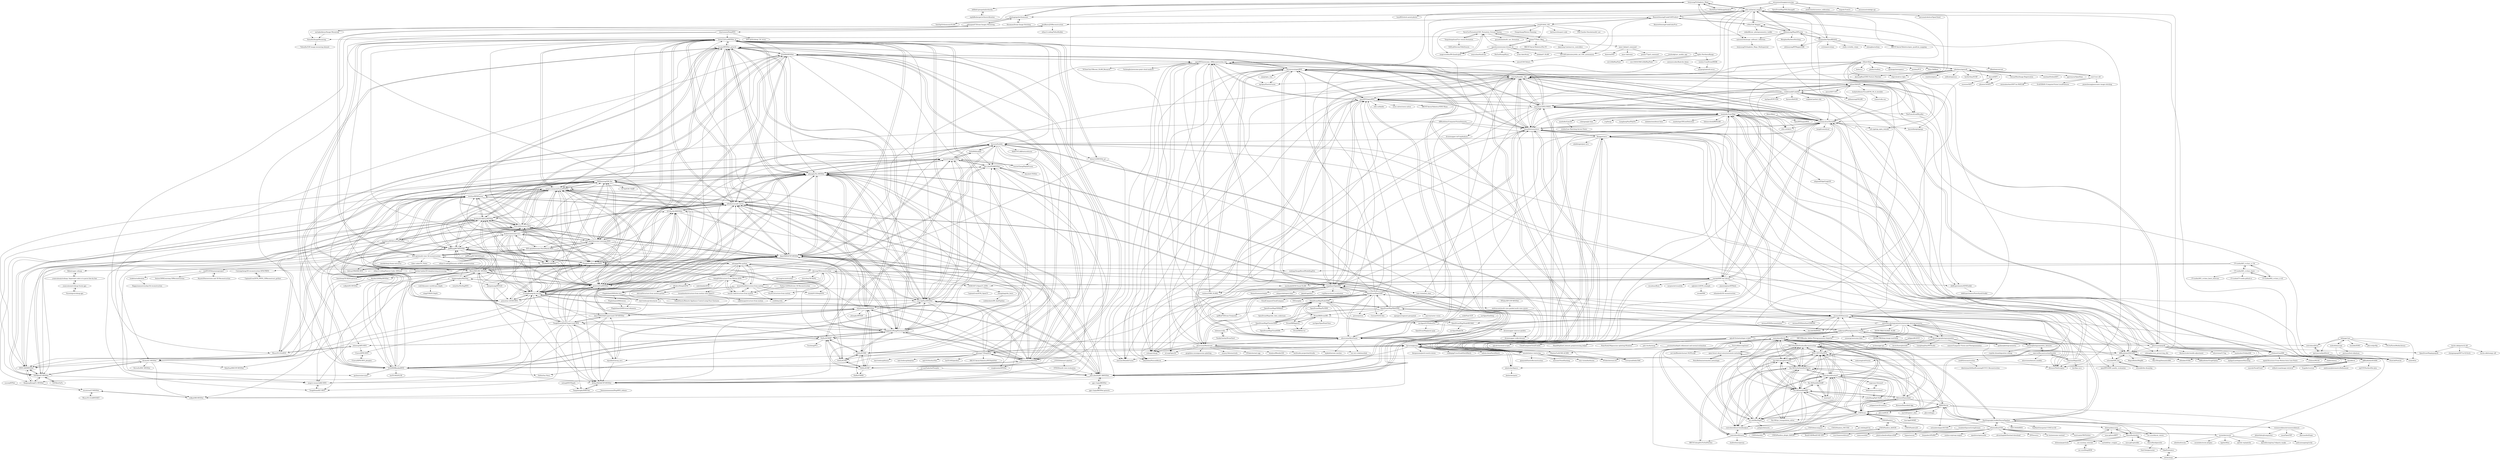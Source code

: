 digraph G {
"hwiyoung/Orthophoto_Maps" -> "alexhagiopol/orthomosaic"
"hwiyoung/Orthophoto_Maps" -> "spifftek70/Drone-Footprints"
"hwiyoung/Orthophoto_Maps" -> "natowi/orthoimage_software_collection"
"hwiyoung/Orthophoto_Maps" -> "NorthStarUAS/ImageAnalysis"
"hwiyoung/Orthophoto_Maps" -> "TextZip/OrthomosaicSLAM"
"hwiyoung/Orthophoto_Maps" -> "leftfield-geospatial/orthority"
"hwiyoung/Orthophoto_Maps" -> "ethz-asl/aerial_mapper"
"zwq2018/AI_UAV" -> "RemoteSensingFrank/UAVProduct"
"zwq2018/AI_UAV" -> "SysuUavFormation/UAV_Formation_Ground_Station"
"zwq2018/AI_UAV" -> "TJUUAVLaboratory/ethz_asl_UAV_autonomous"
"zwq2018/AI_UAV" -> "derhuerst/inspect-code"
"zwq2018/AI_UAV" -> "aiesst/UAV-Detect"
"zwq2018/AI_UAV" -> "PX4-Gazebo-Simulation/drl_uav" ["e"=1]
"zwq2018/AI_UAV" -> "magicworldos/PA-Quadcopter"
"zwq2018/AI_UAV" -> "potato77/Tech_Blog"
"zwq2018/AI_UAV" -> "Gongyihang/Motion-Planning" ["e"=1]
"DroneDB/DroneDB" -> "DroneDB/Registry"
"DroneDB/DroneDB" -> "DroneDB/Server"
"DroneDB/DroneDB" -> "OpenDroneMap/ClusterODM"
"DroneDB/DroneDB" -> "OpenDroneMap/NodeODM"
"DroneDB/DroneDB" -> "uav4geo/GCPEditorPro"
"DroneDB/DroneDB" -> "uav4geo/OpenPointClass" ["e"=1]
"potato77/Tech_Blog" -> "Jaeyoung-Lim/mavros_controllers" ["e"=1]
"potato77/Tech_Blog" -> "apachecn/awesome-drones-zh"
"potato77/Tech_Blog" -> "amov-lab/px4_command"
"potato77/Tech_Blog" -> "HKUST-Aerial-Robotics/Nxt-FC" ["e"=1]
"potato77/Tech_Blog" -> "SysuUavFormation/UAV_Formation_Ground_Station"
"YoYo000/fusibile" -> "touristCheng/UCSNet"
"YoYo000/fusibile" -> "kysucix/fusibile"
"YoYo000/fusibile" -> "yhw-yhw/PVAMVSNet"
"YoYo000/MVSNet" -> "xy-guo/MVSNet_pytorch"
"YoYo000/MVSNet" -> "callmeray/PointMVSNet"
"YoYo000/MVSNet" -> "alibaba/cascade-stereo"
"YoYo000/MVSNet" -> "YoYo000/BlendedMVS"
"YoYo000/MVSNet" -> "kwea123/CasMVSNet_pl"
"YoYo000/MVSNet" -> "FangjinhuaWang/PatchmatchNet"
"YoYo000/MVSNet" -> "walsvid/Awesome-MVS"
"YoYo000/MVSNet" -> "cdcseacave/openMVS"
"YoYo000/MVSNet" -> "phuang17/DeepMVS"
"YoYo000/MVSNet" -> "jzhangbs/Vis-MVSNet"
"YoYo000/MVSNet" -> "XYZ-qiyh/Awesome-Learning-MVS"
"YoYo000/MVSNet" -> "svip-lab/FastMVSNet"
"YoYo000/MVSNet" -> "megvii-research/TransMVSNet"
"YoYo000/MVSNet" -> "apchenstu/mvsnerf" ["e"=1]
"YoYo000/MVSNet" -> "openMVG/awesome_3DReconstruction_list"
"Celebrandil/CudaSift" -> "pitzer/SiftGPU"
"Celebrandil/CudaSift" -> "alicevision/popsift"
"Celebrandil/CudaSift" -> "snavely/bundler_sfm"
"Celebrandil/CudaSift" -> "mp3guy/ICPCUDA" ["e"=1]
"Celebrandil/CudaSift" -> "fixstars/libSGM" ["e"=1]
"Celebrandil/CudaSift" -> "pmoulon/CMVS-PMVS"
"Celebrandil/CudaSift" -> "zdzhaoyong/GSLAM" ["e"=1]
"Celebrandil/CudaSift" -> "sweeneychris/TheiaSfM"
"Celebrandil/CudaSift" -> "cdcseacave/openMVS"
"Celebrandil/CudaSift" -> "cvg/pixel-perfect-sfm" ["e"=1]
"Celebrandil/CudaSift" -> "niessner/BundleFusion" ["e"=1]
"Celebrandil/CudaSift" -> "simonfuhrmann/mve"
"Celebrandil/CudaSift" -> "andyzeng/tsdf-fusion" ["e"=1]
"Celebrandil/CudaSift" -> "openMVG/openMVG"
"Celebrandil/CudaSift" -> "PoseLib/PoseLib" ["e"=1]
"AIBluefisher/EGSfM" -> "andresax/photometricRefinement"
"AIBluefisher/EGSfM" -> "AIBluefisher/DAGSfM"
"AIBluefisher/EGSfM" -> "mjiUST/SurfaceNet-plus" ["e"=1]
"micasense/imageprocessing" -> "micasense/rededge-api"
"micasense/imageprocessing" -> "NorthStarUAS/ImageAnalysis"
"micasense/imageprocessing" -> "ethz-asl/aerial_mapper"
"micasense/imageprocessing" -> "OpenDroneMap/FIELDimageR" ["e"=1]
"micasense/imageprocessing" -> "atedstone/micasense_calibration"
"micasense/imageprocessing" -> "tiagodc/TreeLS" ["e"=1]
"micasense/imageprocessing" -> "dronemapper-io/CropAnalysis"
"agisoft-llc/metashape-scripts" -> "open-forest-observatory/automate-metashape"
"agisoft-llc/metashape-scripts" -> "agisoft-llc/cloud-scripts"
"agisoft-llc/metashape-scripts" -> "CloudCompare/CloudComPy" ["e"=1]
"agisoft-llc/metashape-scripts" -> "micmacIGN/micmac"
"agisoft-llc/metashape-scripts" -> "EnricoAhlers/agi2nerf"
"agisoft-llc/metashape-scripts" -> "SharkWipf/nerf_dataset_preprocessing_helper" ["e"=1]
"agisoft-llc/metashape-scripts" -> "PolarNick239/gaussian-splatting-Windows"
"agisoft-llc/metashape-scripts" -> "mikeroyal/Photogrammetry-Guide"
"agisoft-llc/metashape-scripts" -> "natowi/photogrammetry_datasets"
"agisoft-llc/metashape-scripts" -> "pals-ttic/fastmap" ["e"=1]
"pmoulon/CMVS-PMVS" -> "snavely/bundler_sfm"
"pmoulon/CMVS-PMVS" -> "simonfuhrmann/mve"
"pmoulon/CMVS-PMVS" -> "openMVG/openMVG"
"pmoulon/CMVS-PMVS" -> "cdcseacave/openMVS"
"pmoulon/CMVS-PMVS" -> "sweeneychris/TheiaSfM"
"pmoulon/CMVS-PMVS" -> "nmoehrle/mvs-texturing"
"pmoulon/CMVS-PMVS" -> "TheFrenchLeaf/Bundler"
"pmoulon/CMVS-PMVS" -> "kysucix/gipuma"
"pmoulon/CMVS-PMVS" -> "royshil/SfM-Toy-Library"
"pmoulon/CMVS-PMVS" -> "openMVG/awesome_3DReconstruction_list"
"pmoulon/CMVS-PMVS" -> "pitzer/SiftGPU"
"pmoulon/CMVS-PMVS" -> "mapillary/OpenSfM"
"pmoulon/CMVS-PMVS" -> "mkazhdan/PoissonRecon" ["e"=1]
"pmoulon/CMVS-PMVS" -> "YoYo000/MVSNet"
"pmoulon/CMVS-PMVS" -> "manhofer/Line3Dpp"
"natowi/photogrammetry_datasets" -> "rperrot/ReconstructionDataSet"
"natowi/photogrammetry_datasets" -> "awesome-photogrammetry/awesome-photogrammetry"
"natowi/photogrammetry_datasets" -> "micmacIGN/micmac"
"natowi/photogrammetry_datasets" -> "cvg/sfm-disambiguation-colmap" ["e"=1]
"OpenDroneMap/ClusterODM" -> "OpenDroneMap/NodeODM"
"OpenDroneMap/ClusterODM" -> "hobuinc/codm"
"OpenDroneMap/ClusterODM" -> "OpenDroneMap/CloudODM"
"vlfeat/vlfeat" -> "vlfeat/matconvnet" ["e"=1]
"vlfeat/vlfeat" -> "liuliu/ccv" ["e"=1]
"vlfeat/vlfeat" -> "sweeneychris/TheiaSfM"
"vlfeat/vlfeat" -> "pdollar/toolbox" ["e"=1]
"vlfeat/vlfeat" -> "robwhess/opensift"
"vlfeat/vlfeat" -> "laurentkneip/opengv" ["e"=1]
"vlfeat/vlfeat" -> "snavely/bundler_sfm"
"vlfeat/vlfeat" -> "kyamagu/mexopencv" ["e"=1]
"vlfeat/vlfeat" -> "JiawangBian/GMS-Feature-Matcher" ["e"=1]
"vlfeat/vlfeat" -> "jesolem/PCV" ["e"=1]
"vlfeat/vlfeat" -> "rbgirshick/voc-dpm" ["e"=1]
"vlfeat/vlfeat" -> "ethz-asl/okvis" ["e"=1]
"vlfeat/vlfeat" -> "flann-lib/flann" ["e"=1]
"vlfeat/vlfeat" -> "mapillary/OpenSfM"
"vlfeat/vlfeat" -> "openMVG/openMVG"
"pubgeo/dfc2019" -> "SBCV/SatelliteSurfaceReconstruction"
"pubgeo/dfc2019" -> "WHU-GPCV/SatMVS"
"pubgeo/dfc2019" -> "Kai-46/VisSatSatelliteStereo"
"Kitware/Danesfield" -> "SBCV/SatelliteSurfaceReconstruction"
"Kitware/Danesfield" -> "centreborelli/s2p"
"Kitware/Danesfield" -> "Kai-46/VisSatSatelliteStereo"
"Kitware/Danesfield" -> "Kitware/Danesfield-App"
"Kitware/Danesfield" -> "Kai-46/SatelliteSfM"
"Kitware/Danesfield" -> "prs-eth/ResDepth"
"Kitware/Danesfield" -> "CNES/cars"
"Kitware/Danesfield" -> "WHU-GPCV/SatMVS"
"Kitware/Danesfield" -> "MISS3D/s2p"
"Kitware/Danesfield" -> "pubgeo/core3d-metrics"
"GhiXu/ACMM" -> "GhiXu/ACMMP"
"GhiXu/ACMM" -> "GhiXu/ACMP"
"GhiXu/ACMM" -> "GhiXu/ACMH"
"GhiXu/ACMM" -> "kysucix/gipuma"
"GhiXu/ACMM" -> "GhiXu/CIDER"
"GhiXu/ACMM" -> "whubaichuan/M3VSNet"
"GhiXu/ACMM" -> "FangjinhuaWang/PatchmatchNet"
"GhiXu/ACMM" -> "JiayuYANG/CVP-MVSNet"
"libmv/libmv" -> "sweeneychris/TheiaSfM"
"libmv/libmv" -> "OpenMVS/openMVS"
"chengzhag/sfm_learn" -> "codebydant/sfM_danPipeline"
"xy-guo/MVSNet_pytorch" -> "alibaba/cascade-stereo"
"xy-guo/MVSNet_pytorch" -> "YoYo000/MVSNet"
"xy-guo/MVSNet_pytorch" -> "kwea123/CasMVSNet_pl"
"xy-guo/MVSNet_pytorch" -> "XYZ-qiyh/Awesome-Learning-MVS"
"xy-guo/MVSNet_pytorch" -> "JiayuYANG/CVP-MVSNet"
"xy-guo/MVSNet_pytorch" -> "FangjinhuaWang/PatchmatchNet"
"xy-guo/MVSNet_pytorch" -> "callmeray/PointMVSNet"
"xy-guo/MVSNet_pytorch" -> "jzhangbs/Vis-MVSNet"
"xy-guo/MVSNet_pytorch" -> "walsvid/Awesome-MVS"
"xy-guo/MVSNet_pytorch" -> "megvii-research/TransMVSNet"
"xy-guo/MVSNet_pytorch" -> "YoYo000/BlendedMVS"
"xy-guo/MVSNet_pytorch" -> "svip-lab/FastMVSNet"
"xy-guo/MVSNet_pytorch" -> "prstrive/UniMVSNet"
"xy-guo/MVSNet_pytorch" -> "kwea123/MVSNet_pl"
"xy-guo/MVSNet_pytorch" -> "whubaichuan/M3VSNet"
"laxnpander/OpenREALM" -> "ethz-asl/aerial_mapper"
"laxnpander/OpenREALM" -> "zdzhaoyong/Map2DFusion"
"laxnpander/OpenREALM" -> "zdzhaoyong/GSLAM" ["e"=1]
"laxnpander/OpenREALM" -> "cvBin/UAV-Mapper"
"laxnpander/OpenREALM" -> "HKUST-Aerial-Robotics/open_quadtree_mapping" ["e"=1]
"laxnpander/OpenREALM" -> "ov2slam/ov2slam" ["e"=1]
"laxnpander/OpenREALM" -> "stella-cv/stella_vslam" ["e"=1]
"laxnpander/OpenREALM" -> "izhengfan/se2lam" ["e"=1]
"laxnpander/OpenREALM" -> "zdzhaoyong/RTMapperSDK"
"adnappp/Sfm-python" -> "alyssaq/3Dreconstruction"
"adnappp/Sfm-python" -> "Ashok93/Structure-From-Motion-SFM-"
"adnappp/Sfm-python" -> "wechat-haibei/3D-deeplearning-processing"
"adnappp/Sfm-python" -> "realingy/ImageBasedModellingEdu" ["e"=1]
"adnappp/Sfm-python" -> "834810071/OpenCV_SFM"
"adnappp/Sfm-python" -> "FlagArihant2000/sfm-mvs"
"adnappp/Sfm-python" -> "dfridovi/SimpleSFM"
"adnappp/Sfm-python" -> "bansheng/3D-R2N2-pytorch"
"adnappp/Sfm-python" -> "muneebaadil/structure-from-motion"
"adnappp/Sfm-python" -> "mxl051654/mymonoproject"
"adnappp/Sfm-python" -> "Cuirongcheng/3D-reconstruction-SFM-PMVS-"
"adnappp/Sfm-python" -> "ethan-li-coding/Source-Codes-3DVison" ["e"=1]
"adnappp/Sfm-python" -> "Xbbei/super-colmap"
"adnappp/Sfm-python" -> "XYZ-qiyh/multi-view-3d-reconstruction"
"adnappp/Sfm-python" -> "harish-vnkt/structure-from-motion"
"ETH3D/dataset-pipeline" -> "ETH3D/multi-view-evaluation"
"ETH3D/dataset-pipeline" -> "GhiXu/ACMP"
"834810071/OpenCV_SFM" -> "CaptainEven/SFM_OpenCV"
"834810071/OpenCV_SFM" -> "chengzhag/sfm_learn"
"muneebaadil/structure-from-motion" -> "Ashok93/Structure-From-Motion-SFM-"
"muneebaadil/structure-from-motion" -> "harish-vnkt/structure-from-motion"
"muneebaadil/structure-from-motion" -> "alyssaq/3Dreconstruction"
"muneebaadil/structure-from-motion" -> "aferral/Structure-from-motion-python"
"muneebaadil/structure-from-motion" -> "NLeSC/structure-from-motion"
"muneebaadil/structure-from-motion" -> "openMVG/SfM_quality_evaluation"
"muneebaadil/structure-from-motion" -> "FlagArihant2000/sfm-mvs"
"muneebaadil/structure-from-motion" -> "rshilliday/sfm"
"muneebaadil/structure-from-motion" -> "hsuanhauliu/structure-from-motion-with-OpenCV"
"muneebaadil/structure-from-motion" -> "adnappp/Sfm-python"
"muneebaadil/structure-from-motion" -> "weixk2015/DeepSFM" ["e"=1]
"phuang17/DeepMVS" -> "callmeray/PointMVSNet"
"phuang17/DeepMVS" -> "sunghoonim/DPSNet" ["e"=1]
"phuang17/DeepMVS" -> "HKUST-Aerial-Robotics/MVDepthNet" ["e"=1]
"phuang17/DeepMVS" -> "YoYo000/MVSNet"
"phuang17/DeepMVS" -> "lmb-freiburg/demon" ["e"=1]
"phuang17/DeepMVS" -> "kysucix/gipuma"
"phuang17/DeepMVS" -> "tejaskhot/unsup_mvs"
"phuang17/DeepMVS" -> "jzhangbs/Vis-MVSNet"
"phuang17/DeepMVS" -> "lmb-freiburg/deeptam" ["e"=1]
"phuang17/DeepMVS" -> "mjiUST/SurfaceNet" ["e"=1]
"phuang17/DeepMVS" -> "xy-guo/MVSNet_pytorch"
"phuang17/DeepMVS" -> "FangjinhuaWang/PatchmatchNet"
"phuang17/DeepMVS" -> "YoYo000/BlendedMVS"
"phuang17/DeepMVS" -> "svip-lab/FastMVSNet"
"phuang17/DeepMVS" -> "lzx551402/geodesc" ["e"=1]
"natowi/orthoimage_software_collection" -> "hwiyoung/Orthophoto_Maps_Multispectral"
"TJUUAVLaboratory/ethz_asl_UAV_autonomous" -> "aiesst/UAV-Detect"
"AIBluefisher/DAGSfM" -> "AIBluefisher/EGSfM"
"AIBluefisher/DAGSfM" -> "zlthinker/STBA" ["e"=1]
"AIBluefisher/DAGSfM" -> "AIBluefisher/GraphOptim" ["e"=1]
"AIBluefisher/DAGSfM" -> "manhofer/Line3Dpp"
"AIBluefisher/DAGSfM" -> "kysucix/gipuma"
"AIBluefisher/DAGSfM" -> "wilsonkl/SfM_Init"
"AIBluefisher/DAGSfM" -> "MegviiRobot/MegBA" ["e"=1]
"AIBluefisher/DAGSfM" -> "MarcWong/SemanticSfM"
"AIBluefisher/DAGSfM" -> "PoseLib/PoseLib" ["e"=1]
"AIBluefisher/DAGSfM" -> "sweeneychris/TheiaSfM"
"AIBluefisher/DAGSfM" -> "kysucix/fusibile"
"AIBluefisher/DAGSfM" -> "NVlabs/intrinsic3d" ["e"=1]
"AIBluefisher/DAGSfM" -> "hlzz/libvot"
"TheFrenchLeaf/Bundler" -> "dddExperiments/SFMToolkit"
"TheFrenchLeaf/Bundler" -> "snavely/bundler_sfm"
"Ashok93/Structure-From-Motion-SFM-" -> "harish-vnkt/structure-from-motion"
"Ashok93/Structure-From-Motion-SFM-" -> "muneebaadil/structure-from-motion"
"Ashok93/Structure-From-Motion-SFM-" -> "hsuanhauliu/structure-from-motion-with-OpenCV"
"Ashok93/Structure-From-Motion-SFM-" -> "aferral/Structure-from-motion-python"
"Ashok93/Structure-From-Motion-SFM-" -> "sakshikakde/SFM"
"Ashok93/Structure-From-Motion-SFM-" -> "dfridovi/SimpleSFM"
"Ashok93/Structure-From-Motion-SFM-" -> "FlagArihant2000/sfm-mvs"
"Ashok93/Structure-From-Motion-SFM-" -> "adnappp/Sfm-python"
"cvBin/UAV-Mapper" -> "ethz-asl/aerial_mapper"
"cvBin/UAV-Mapper" -> "RemoteSensingFrank/UAVProduct"
"cvBin/UAV-Mapper" -> "zdzhaoyong/Map2DFusion"
"cvBin/UAV-Mapper" -> "eokeeffe/uav_photogrammetry_toolkit"
"AIBluefisher/ComputerVisionDatasets" -> "AIBluefisher/DAGSfM"
"AIBluefisher/ComputerVisionDatasets" -> "callmeray/PointMVSNet"
"AIBluefisher/ComputerVisionDatasets" -> "YoYo000/BlendedMVS"
"AIBluefisher/ComputerVisionDatasets" -> "simonfuhrmann/mve"
"kassol/SIFT" -> "phoenix16/SIFT"
"kassol/SIFT" -> "snowiow/SIFT"
"rperrot/ReconstructionDataSet" -> "alicevision/dataset_buddha"
"rperrot/ReconstructionDataSet" -> "rhiestan/Regard3D"
"rperrot/ReconstructionDataSet" -> "natowi/photogrammetry_datasets"
"rperrot/ReconstructionDataSet" -> "seed93/reconstruction"
"magicworldos/PA-Quadcopter" -> "SysuUavFormation/UAV_Formation_Ground_Station"
"tejaskhot/unsup_mvs" -> "whubaichuan/M3VSNet"
"tejaskhot/unsup_mvs" -> "ToughStoneX/Self-Supervised-MVS"
"tejaskhot/unsup_mvs" -> "ArthasMil/AACVP-MVSNet"
"tejaskhot/unsup_mvs" -> "JiayuYANG/Self-supervised-CVP-MVSNet"
"Lights-Northern/flyapp" -> "wenluo-Ivan/DroneMSDK"
"Lights-Northern/flyapp" -> "wrs13634194612/DjiWayPoint"
"Lights-Northern/flyapp" -> "ztz12/DjiWayPoint"
"abignoli/EdgeGraph3D" -> "ySalaun/LineSfM"
"OpenDroneMap/PyODM" -> "OpenDroneMap/NodeODM"
"centreborelli/rpcm" -> "centreborelli/sat-bundleadjust"
"centreborelli/rpcm" -> "WHU-GPCV/SatMVS"
"centreborelli/rpcm" -> "centreborelli/satnerf"
"centreborelli/rpcm" -> "Kai-46/VisSatSatelliteStereo"
"centreborelli/rpcm" -> "centreborelli/s2p"
"centreborelli/rpcm" -> "SBCV/ColmapForVisSatPatches"
"centreborelli/rpcm" -> "shallowlearn/gwarp"
"centreborelli/rpcm" -> "carlodef/rpc_cropper"
"ETH3D/multi-view-evaluation" -> "yhw-yhw/D2HC-RMVSNet"
"adityajain07/Drone-Images-Mosaicing" -> "YuhuaXu/ImageMosaicing"
"adityajain07/Drone-Images-Mosaicing" -> "aartighatkesar/Image-Mosaicing"
"adityajain07/Drone-Images-Mosaicing" -> "alexhagiopol/orthomosaic"
"YuhuaXu/ImageMosaicing" -> "YuhuaXu/UAV-image-mosaicing-dataset"
"gfacciol/IS18" -> "Kai-46/rpc_triangulation_solver"
"bansheng/3D-R2N2-pytorch" -> "wechat-haibei/3D-deeplearning-processing"
"OpenDroneMap/NodeMICMAC" -> "uav4geo/NodeCM"
"newnewcoder/flask-hls-demo" -> "nacgarg/android-aruco"
"luokeluo/calibration" -> "Happyxianyueveryday/3d-reconstruction"
"hsuanhauliu/structure-from-motion-with-OpenCV" -> "nikhitmago/structure-from-motion"
"Shraeyas/Drone-Image-Stitching" -> "alexhagiopol/orthomosaic"
"fragofer/voctree" -> "hlzz/libvot"
"wilsonkl/sfm-disambig" -> "wilsonkl/SfM_Init"
"dronemapper-io/aruco-geobits" -> "dronemapper-io/dji-dewarp"
"centreborelli/sat-bundleadjust" -> "centreborelli/satnerf"
"centreborelli/sat-bundleadjust" -> "centreborelli/rpcm"
"dronemapper-io/dji-dewarp" -> "dronemapper-io/aruco-geobits"
"OpenDroneMap/ODM" -> "OpenDroneMap/WebODM"
"OpenDroneMap/ODM" -> "mapillary/OpenSfM"
"OpenDroneMap/ODM" -> "openMVG/openMVG"
"OpenDroneMap/ODM" -> "cdcseacave/openMVS"
"OpenDroneMap/ODM" -> "potree/potree" ["e"=1]
"OpenDroneMap/ODM" -> "colmap/colmap" ["e"=1]
"OpenDroneMap/ODM" -> "ethz-asl/aerial_mapper"
"OpenDroneMap/ODM" -> "alicevision/AliceVision"
"OpenDroneMap/ODM" -> "alicevision/Meshroom"
"OpenDroneMap/ODM" -> "OpenDroneMap/NodeODM"
"OpenDroneMap/ODM" -> "CloudCompare/CloudCompare" ["e"=1]
"OpenDroneMap/ODM" -> "micmacIGN/micmac"
"OpenDroneMap/ODM" -> "OSGeo/gdal" ["e"=1]
"OpenDroneMap/ODM" -> "CesiumGS/3d-tiles" ["e"=1]
"OpenDroneMap/ODM" -> "openMVG/awesome_3DReconstruction_list"
"alicevision/AliceVision" -> "alicevision/Meshroom"
"alicevision/AliceVision" -> "openMVG/openMVG"
"alicevision/AliceVision" -> "cdcseacave/openMVS"
"alicevision/AliceVision" -> "openMVG/awesome_3DReconstruction_list"
"alicevision/AliceVision" -> "mapillary/OpenSfM"
"alicevision/AliceVision" -> "colmap/colmap" ["e"=1]
"alicevision/AliceVision" -> "simonfuhrmann/mve"
"alicevision/AliceVision" -> "sweeneychris/TheiaSfM"
"alicevision/AliceVision" -> "micmacIGN/micmac"
"alicevision/AliceVision" -> "nmoehrle/mvs-texturing"
"alicevision/AliceVision" -> "snavely/bundler_sfm"
"alicevision/AliceVision" -> "cnr-isti-vclab/meshlab" ["e"=1]
"alicevision/AliceVision" -> "OpenDroneMap/ODM"
"alicevision/AliceVision" -> "wjakob/instant-meshes" ["e"=1]
"alicevision/AliceVision" -> "alicevision/popsift"
"CNES/cars" -> "centreborelli/s2p"
"CNES/cars" -> "CNES/Pandora"
"CNES/cars" -> "centreborelli/satnerf"
"CNES/cars" -> "SBCV/SatelliteSurfaceReconstruction"
"CNES/cars" -> "Kai-46/SatelliteSfM"
"CNES/cars" -> "prs-eth/ResDepth"
"CNES/cars" -> "Kai-46/VisSatSatelliteStereo"
"CNES/cars" -> "MISS3D/s2p"
"CNES/cars" -> "CNES/demcompare"
"CNES/cars" -> "WHU-GPCV/SatMVS"
"CNES/cars" -> "NeoGeographyToolkit/StereoPipeline"
"CNES/cars" -> "Kitware/Danesfield"
"CNES/cars" -> "centreborelli/rpcm"
"CNES/cars" -> "centreborelli/sat-bundleadjust"
"CNES/cars" -> "micmacIGN/micmac"
"aartighatkesar/Image-Mosaicing" -> "adityajain07/Drone-Images-Mosaicing"
"aartighatkesar/Image-Mosaicing" -> "YuhuaXu/ImageMosaicing"
"touristCheng/UCSNet" -> "yhw-yhw/PVAMVSNet"
"touristCheng/UCSNet" -> "alibaba/cascade-stereo"
"touristCheng/UCSNet" -> "JiayuYANG/CVP-MVSNet"
"touristCheng/UCSNet" -> "YoYo000/fusibile"
"touristCheng/UCSNet" -> "jzhangbs/Vis-MVSNet"
"touristCheng/UCSNet" -> "princeton-vl/CER-MVS"
"touristCheng/UCSNet" -> "daiszh/A-TVSNet"
"touristCheng/UCSNet" -> "touristCheng/DepthFusion"
"touristCheng/UCSNet" -> "svip-lab/FastMVSNet"
"touristCheng/DepthFusion" -> "touristCheng/UCSNet"
"svip-lab/FastMVSNet" -> "jzhangbs/Vis-MVSNet"
"svip-lab/FastMVSNet" -> "JiayuYANG/CVP-MVSNet"
"svip-lab/FastMVSNet" -> "callmeray/PointMVSNet"
"svip-lab/FastMVSNet" -> "alibaba/cascade-stereo"
"svip-lab/FastMVSNet" -> "yhw-yhw/D2HC-RMVSNet"
"svip-lab/FastMVSNet" -> "kwea123/CasMVSNet_pl"
"svip-lab/FastMVSNet" -> "TruongKhang/cds-mvsnet"
"svip-lab/FastMVSNet" -> "xy-guo/MVSNet_pytorch"
"svip-lab/FastMVSNet" -> "touristCheng/UCSNet"
"svip-lab/FastMVSNet" -> "yhw-yhw/PVAMVSNet"
"svip-lab/FastMVSNet" -> "FangjinhuaWang/PatchmatchNet"
"svip-lab/FastMVSNet" -> "YoYo000/BlendedMVS"
"svip-lab/FastMVSNet" -> "whubaichuan/M3VSNet"
"svip-lab/FastMVSNet" -> "ArthasMil/AACVP-MVSNet"
"svip-lab/FastMVSNet" -> "megvii-research/TransMVSNet"
"rossimattia/depth-refinement-and-normal-estimation" -> "DiantaoTu/ACMH-ACMM"
"CV-xueba/A01_cvclass_basic" -> "CV-xueba/A02_cvclass_cv-dl"
"CV-xueba/A01_cvclass_basic" -> "CV-xueba/A03_cvclass_cv-3d"
"CV-xueba/A01_cvclass_basic" -> "CV-xueba/A01_cvclass_basic_exercise"
"CV-xueba/A01_cvclass_basic" -> "CV-xueba/CV-xueba.github.io"
"kwea123/CasMVSNet_pl" -> "alibaba/cascade-stereo"
"kwea123/CasMVSNet_pl" -> "jzhangbs/Vis-MVSNet"
"kwea123/CasMVSNet_pl" -> "xy-guo/MVSNet_pytorch"
"kwea123/CasMVSNet_pl" -> "kwea123/MVSNet_pl"
"kwea123/CasMVSNet_pl" -> "JiayuYANG/CVP-MVSNet"
"kwea123/CasMVSNet_pl" -> "svip-lab/FastMVSNet"
"kwea123/CasMVSNet_pl" -> "yhw-yhw/D2HC-RMVSNet"
"kwea123/CasMVSNet_pl" -> "megvii-research/TransMVSNet"
"kwea123/CasMVSNet_pl" -> "callmeray/PointMVSNet"
"kwea123/CasMVSNet_pl" -> "prstrive/UniMVSNet"
"kwea123/CasMVSNet_pl" -> "TruongKhang/cds-mvsnet"
"kwea123/CasMVSNet_pl" -> "FangjinhuaWang/PatchmatchNet"
"kwea123/CasMVSNet_pl" -> "Boese0601/RC-MVSNet"
"kwea123/CasMVSNet_pl" -> "XYZ-qiyh/Awesome-Learning-MVS"
"kwea123/CasMVSNet_pl" -> "MiZhenxing/GBi-Net"
"nmoehrle/mvs-texturing" -> "simonfuhrmann/mve"
"nmoehrle/mvs-texturing" -> "cdcseacave/openMVS"
"nmoehrle/mvs-texturing" -> "mkazhdan/PoissonRecon" ["e"=1]
"nmoehrle/mvs-texturing" -> "qianyizh/ElasticReconstruction" ["e"=1]
"nmoehrle/mvs-texturing" -> "sweeneychris/TheiaSfM"
"nmoehrle/mvs-texturing" -> "kysucix/gipuma"
"nmoehrle/mvs-texturing" -> "niessner/BundleFusion" ["e"=1]
"nmoehrle/mvs-texturing" -> "niessner/VoxelHashing" ["e"=1]
"nmoehrle/mvs-texturing" -> "NVlabs/intrinsic3d" ["e"=1]
"nmoehrle/mvs-texturing" -> "tum-vision/fastfusion" ["e"=1]
"nmoehrle/mvs-texturing" -> "openMVG/awesome_3DReconstruction_list"
"nmoehrle/mvs-texturing" -> "manhofer/Line3Dpp"
"nmoehrle/mvs-texturing" -> "victorprad/InfiniTAM" ["e"=1]
"nmoehrle/mvs-texturing" -> "pmoulon/CMVS-PMVS"
"nmoehrle/mvs-texturing" -> "andyzeng/tsdf-fusion" ["e"=1]
"SoulBasic/J3DReconstruction" -> "ethan-li-coding/TellusBuilder" ["e"=1]
"SoulBasic/J3DReconstruction" -> "RemoteSensingFrank/UAVProduct"
"SoulBasic/J3DReconstruction" -> "chaytonmin/DeepMVS"
"SoulBasic/J3DReconstruction" -> "XYZ-qiyh/multi-view-3d-reconstruction"
"mapillary/OpenSfM" -> "openMVG/openMVG"
"mapillary/OpenSfM" -> "cdcseacave/openMVS"
"mapillary/OpenSfM" -> "snavely/bundler_sfm"
"mapillary/OpenSfM" -> "colmap/colmap" ["e"=1]
"mapillary/OpenSfM" -> "openMVG/awesome_3DReconstruction_list"
"mapillary/OpenSfM" -> "OpenDroneMap/ODM"
"mapillary/OpenSfM" -> "xdspacelab/openvslam" ["e"=1]
"mapillary/OpenSfM" -> "simonfuhrmann/mve"
"mapillary/OpenSfM" -> "raulmur/ORB_SLAM2" ["e"=1]
"mapillary/OpenSfM" -> "JakobEngel/dso" ["e"=1]
"mapillary/OpenSfM" -> "tum-vision/lsd_slam" ["e"=1]
"mapillary/OpenSfM" -> "cvg/Hierarchical-Localization" ["e"=1]
"mapillary/OpenSfM" -> "sweeneychris/TheiaSfM"
"mapillary/OpenSfM" -> "RainerKuemmerle/g2o" ["e"=1]
"mapillary/OpenSfM" -> "alicevision/AliceVision"
"GhiXu/ACMP" -> "GhiXu/ACMM"
"GhiXu/ACMP" -> "GhiXu/ACMMP"
"GhiXu/ACMP" -> "GhiXu/ACMH"
"GhiXu/ACMP" -> "whubaichuan/M3VSNet"
"GhiXu/ACMP" -> "GhiXu/CIDER"
"GhiXu/ACMP" -> "yhw-yhw/D2HC-RMVSNet"
"GhiXu/ACMP" -> "jzhangbs/Vis-MVSNet"
"Cuirongcheng/3D-reconstruction-SFM-PMVS-" -> "CaptainEven/SFM_PMVS_3DReconstruct_python"
"seed93/reconstruction" -> "dimtzionas/InHandScanningICCV15_Reconstruction"
"jzhangbs/Vis-MVSNet" -> "yhw-yhw/D2HC-RMVSNet"
"jzhangbs/Vis-MVSNet" -> "svip-lab/FastMVSNet"
"jzhangbs/Vis-MVSNet" -> "kwea123/CasMVSNet_pl"
"jzhangbs/Vis-MVSNet" -> "JiayuYANG/CVP-MVSNet"
"jzhangbs/Vis-MVSNet" -> "alibaba/cascade-stereo"
"jzhangbs/Vis-MVSNet" -> "yhw-yhw/PVAMVSNet"
"jzhangbs/Vis-MVSNet" -> "callmeray/PointMVSNet"
"jzhangbs/Vis-MVSNet" -> "xy-guo/MVSNet_pytorch"
"jzhangbs/Vis-MVSNet" -> "TruongKhang/cds-mvsnet"
"jzhangbs/Vis-MVSNet" -> "touristCheng/UCSNet"
"jzhangbs/Vis-MVSNet" -> "prstrive/UniMVSNet"
"jzhangbs/Vis-MVSNet" -> "ArthasMil/AACVP-MVSNet"
"jzhangbs/Vis-MVSNet" -> "whubaichuan/M3VSNet"
"jzhangbs/Vis-MVSNet" -> "megvii-research/TransMVSNet"
"jzhangbs/Vis-MVSNet" -> "MiZhenxing/GBi-Net"
"CV-xueba/A02_cvclass_cv-dl" -> "CV-xueba/A01_cvclass_basic"
"CV-xueba/A02_cvclass_cv-dl" -> "CV-xueba/A03_cvclass_cv-3d"
"Kai-46/VisSatSatelliteStereo" -> "Kai-46/ColmapForVisSat"
"Kai-46/VisSatSatelliteStereo" -> "WHU-GPCV/SatMVS"
"Kai-46/VisSatSatelliteStereo" -> "Kai-46/rpc_triangulation_solver"
"Kai-46/VisSatSatelliteStereo" -> "Kai-46/SatelliteSfM"
"Kai-46/VisSatSatelliteStereo" -> "SBCV/SatelliteSurfaceReconstruction"
"Kai-46/VisSatSatelliteStereo" -> "centreborelli/satnerf"
"Kai-46/VisSatSatelliteStereo" -> "centreborelli/sat-bundleadjust"
"Kai-46/VisSatSatelliteStereo" -> "centreborelli/s2p"
"Kai-46/VisSatSatelliteStereo" -> "centreborelli/rpcm"
"Kai-46/VisSatSatelliteStereo" -> "prs-eth/ResDepth"
"Kai-46/ColmapForVisSat" -> "Kai-46/VisSatSatelliteStereo"
"Kai-46/ColmapForVisSat" -> "SBCV/ColmapForVisSatPatches"
"Kai-46/ColmapForVisSat" -> "WHU-GPCV/SatMVS"
"Kai-46/ColmapForVisSat" -> "SBCV/SatelliteSurfaceReconstruction"
"amov-lab/px4_command" -> "potato77/px4_command"
"amov-lab/px4_command" -> "Auterion/VIO" ["e"=1]
"amov-lab/px4_command" -> "amov-lab/some"
"kwea123/MVSNet_pl" -> "kwea123/CasMVSNet_pl"
"kwea123/MVSNet_pl" -> "ArthasMil/AACVP-MVSNet"
"kwea123/MVSNet_pl" -> "yhw-yhw/D2HC-RMVSNet"
"kwea123/MVSNet_pl" -> "JiayuYANG/Self-supervised-CVP-MVSNet"
"open-forest-observatory/automate-metashape" -> "open-forest-observatory/automate-metashape"
"open-forest-observatory/automate-metashape" -> "PeterBetlem/automated_metashape"
"YoYo000/BlendedMVS" -> "YoYo000/MVSNet"
"YoYo000/BlendedMVS" -> "xy-guo/MVSNet_pytorch"
"YoYo000/BlendedMVS" -> "alibaba/cascade-stereo"
"YoYo000/BlendedMVS" -> "megvii-research/TransMVSNet"
"YoYo000/BlendedMVS" -> "FangjinhuaWang/PatchmatchNet"
"YoYo000/BlendedMVS" -> "jzhangbs/Vis-MVSNet"
"YoYo000/BlendedMVS" -> "kwea123/CasMVSNet_pl"
"YoYo000/BlendedMVS" -> "callmeray/PointMVSNet"
"YoYo000/BlendedMVS" -> "svip-lab/FastMVSNet"
"YoYo000/BlendedMVS" -> "lzx551402/GL3D" ["e"=1]
"YoYo000/BlendedMVS" -> "GhiXu/Geo-Neus" ["e"=1]
"YoYo000/BlendedMVS" -> "kysucix/fusibile"
"YoYo000/BlendedMVS" -> "TruongKhang/cds-mvsnet"
"YoYo000/BlendedMVS" -> "JiayuYANG/CVP-MVSNet"
"YoYo000/BlendedMVS" -> "apchenstu/mvsnerf" ["e"=1]
"uav4geo/GCPEditorPro" -> "OpenDroneMap/posm-gcpi"
"uav4geo/GCPEditorPro" -> "dronemapper-io/aruco-geobits"
"callmeray/PointMVSNet" -> "svip-lab/FastMVSNet"
"callmeray/PointMVSNet" -> "alibaba/cascade-stereo"
"callmeray/PointMVSNet" -> "YoYo000/MVSNet"
"callmeray/PointMVSNet" -> "xy-guo/MVSNet_pytorch"
"callmeray/PointMVSNet" -> "jzhangbs/Vis-MVSNet"
"callmeray/PointMVSNet" -> "JiayuYANG/CVP-MVSNet"
"callmeray/PointMVSNet" -> "kwea123/CasMVSNet_pl"
"callmeray/PointMVSNet" -> "phuang17/DeepMVS"
"callmeray/PointMVSNet" -> "yhw-yhw/D2HC-RMVSNet"
"callmeray/PointMVSNet" -> "FangjinhuaWang/PatchmatchNet"
"callmeray/PointMVSNet" -> "whubaichuan/M3VSNet"
"callmeray/PointMVSNet" -> "YoYo000/BlendedMVS"
"callmeray/PointMVSNet" -> "sunghoonim/DPSNet" ["e"=1]
"callmeray/PointMVSNet" -> "yhw-yhw/PVAMVSNet"
"callmeray/PointMVSNet" -> "prstrive/UniMVSNet"
"mpfaffenberger/orthorectification" -> "leftfield-geospatial/orthority"
"alibaba/cascade-stereo" -> "xy-guo/MVSNet_pytorch"
"alibaba/cascade-stereo" -> "kwea123/CasMVSNet_pl"
"alibaba/cascade-stereo" -> "JiayuYANG/CVP-MVSNet"
"alibaba/cascade-stereo" -> "jzhangbs/Vis-MVSNet"
"alibaba/cascade-stereo" -> "megvii-research/TransMVSNet"
"alibaba/cascade-stereo" -> "callmeray/PointMVSNet"
"alibaba/cascade-stereo" -> "svip-lab/FastMVSNet"
"alibaba/cascade-stereo" -> "touristCheng/UCSNet"
"alibaba/cascade-stereo" -> "YoYo000/MVSNet"
"alibaba/cascade-stereo" -> "prstrive/UniMVSNet"
"alibaba/cascade-stereo" -> "FangjinhuaWang/PatchmatchNet"
"alibaba/cascade-stereo" -> "yhw-yhw/D2HC-RMVSNet"
"alibaba/cascade-stereo" -> "YoYo000/BlendedMVS"
"alibaba/cascade-stereo" -> "QT-Zhu/AA-RMVSNet"
"alibaba/cascade-stereo" -> "XYZ-qiyh/Awesome-Learning-MVS"
"zsiki/Find-GCP" -> "uav4geo/GCPEditorPro"
"harish-vnkt/structure-from-motion" -> "rshilliday/sfm"
"harish-vnkt/structure-from-motion" -> "Ashok93/Structure-From-Motion-SFM-"
"harish-vnkt/structure-from-motion" -> "muneebaadil/structure-from-motion"
"DroneDB/Registry" -> "DroneDB/Server"
"DroneDB/Registry" -> "DroneDB/DroneDB"
"FlagArihant2000/sfm-mvs" -> "FlagArihant2000/visual-odometry"
"FlagArihant2000/sfm-mvs" -> "FlagArihant2000/stereo"
"FlagArihant2000/sfm-mvs" -> "GlazeDonuts/Remote-Appliance-Control-using-Face-Gestures"
"whubaichuan/M3VSNet" -> "ToughStoneX/Self-Supervised-MVS"
"whubaichuan/M3VSNet" -> "tejaskhot/unsup_mvs"
"whubaichuan/M3VSNet" -> "JiayuYANG/CVP-MVSNet"
"whubaichuan/M3VSNet" -> "jzhangbs/Vis-MVSNet"
"whubaichuan/M3VSNet" -> "ArthasMil/AACVP-MVSNet"
"whubaichuan/M3VSNet" -> "GhiXu/ACMM"
"whubaichuan/M3VSNet" -> "GhiXu/ACMP"
"whubaichuan/M3VSNet" -> "jzhangbs/MVSDF" ["e"=1]
"whubaichuan/M3VSNet" -> "callmeray/PointMVSNet"
"whubaichuan/M3VSNet" -> "kwea123/CasMVSNet_pl"
"whubaichuan/M3VSNet" -> "JiayuYANG/Self-supervised-CVP-MVSNet"
"whubaichuan/M3VSNet" -> "Boese0601/RC-MVSNet"
"whubaichuan/M3VSNet" -> "touristCheng/UCSNet"
"whubaichuan/M3VSNet" -> "yhw-yhw/PVAMVSNet"
"whubaichuan/M3VSNet" -> "alibaba/cascade-stereo"
"PeterBetlem/automated_metashape" -> "open-forest-observatory/automate-metashape"
"luckybulldozer/VisualSFM_OS_X_Installer" -> "iromu/vsfm-osx"
"JiayuYANG/CVP-MVSNet" -> "alibaba/cascade-stereo"
"JiayuYANG/CVP-MVSNet" -> "JiayuYANG/Self-supervised-CVP-MVSNet"
"JiayuYANG/CVP-MVSNet" -> "jzhangbs/Vis-MVSNet"
"JiayuYANG/CVP-MVSNet" -> "svip-lab/FastMVSNet"
"JiayuYANG/CVP-MVSNet" -> "kwea123/CasMVSNet_pl"
"JiayuYANG/CVP-MVSNet" -> "xy-guo/MVSNet_pytorch"
"JiayuYANG/CVP-MVSNet" -> "prstrive/UniMVSNet"
"JiayuYANG/CVP-MVSNet" -> "yhw-yhw/D2HC-RMVSNet"
"JiayuYANG/CVP-MVSNet" -> "callmeray/PointMVSNet"
"JiayuYANG/CVP-MVSNet" -> "touristCheng/UCSNet"
"JiayuYANG/CVP-MVSNet" -> "megvii-research/TransMVSNet"
"JiayuYANG/CVP-MVSNet" -> "FangjinhuaWang/IterMVS"
"JiayuYANG/CVP-MVSNet" -> "TruongKhang/cds-mvsnet"
"JiayuYANG/CVP-MVSNet" -> "yhw-yhw/PVAMVSNet"
"JiayuYANG/CVP-MVSNet" -> "ArthasMil/AACVP-MVSNet"
"yhw-yhw/PVAMVSNet" -> "yhw-yhw/D2HC-RMVSNet"
"yhw-yhw/PVAMVSNet" -> "touristCheng/UCSNet"
"yhw-yhw/PVAMVSNet" -> "jzhangbs/Vis-MVSNet"
"yhw-yhw/PVAMVSNet" -> "ArthasMil/AACVP-MVSNet"
"yhw-yhw/PVAMVSNet" -> "JiayuYANG/CVP-MVSNet"
"yhw-yhw/PVAMVSNet" -> "daiszh/A-TVSNet"
"FlagArihant2000/stereo" -> "FlagArihant2000/visual-odometry"
"yhw-yhw/D2HC-RMVSNet" -> "yhw-yhw/PVAMVSNet"
"yhw-yhw/D2HC-RMVSNet" -> "jzhangbs/Vis-MVSNet"
"yhw-yhw/D2HC-RMVSNet" -> "QT-Zhu/AA-RMVSNet"
"yhw-yhw/D2HC-RMVSNet" -> "svip-lab/FastMVSNet"
"yhw-yhw/D2HC-RMVSNet" -> "ArthasMil/AACVP-MVSNet"
"yhw-yhw/D2HC-RMVSNet" -> "JiayuYANG/CVP-MVSNet"
"yhw-yhw/D2HC-RMVSNet" -> "kwea123/CasMVSNet_pl"
"yhw-yhw/D2HC-RMVSNet" -> "gpcv-liujin/REDNet"
"yhw-yhw/D2HC-RMVSNet" -> "TruongKhang/cds-mvsnet"
"yhw-yhw/D2HC-RMVSNet" -> "alibaba/cascade-stereo"
"CNES/Pandora" -> "CNES/Pandora_libSGM"
"CNES/Pandora" -> "CNES/Pandora_plugin_libSGM"
"CNES/Pandora" -> "CNES/Pandora2D"
"CNES/Pandora" -> "CNES/demcompare"
"CNES/Pandora" -> "CNES/cars"
"CNES/Pandora_libSGM" -> "CNES/Pandora_plugin_libSGM"
"CNES/Pandora_libSGM" -> "CNES/Pandora"
"wenluo-Ivan/DroneMSDK" -> "nacgarg/android-aruco"
"wilsonkl/SfM_Init" -> "wilsonkl/sfm-disambig"
"wilsonkl/SfM_Init" -> "AIBluefisher/DAGSfM"
"wilsonkl/SfM_Init" -> "openMVG/SfM_quality_evaluation"
"uw-cryo/asp_tutorials" -> "uw-cryo/DeepDEM"
"dronemapper-io/CropAnalysis" -> "dronemapper-io/dji-dewarp"
"gpcv-liujin/REDNet" -> "gpcv-liujin/REDNet-pytorch"
"gpcv-liujin/REDNet" -> "yhw-yhw/D2HC-RMVSNet"
"martidi/opencv_dsm" -> "tum-bgd/GWME"
"CNES/Pandora_plugin_libSGM" -> "CNES/Pandora_libSGM"
"alicevision/Meshroom" -> "alicevision/AliceVision"
"alicevision/Meshroom" -> "colmap/colmap" ["e"=1]
"alicevision/Meshroom" -> "openMVG/openMVG"
"alicevision/Meshroom" -> "cdcseacave/openMVS"
"alicevision/Meshroom" -> "wjakob/instant-meshes" ["e"=1]
"alicevision/Meshroom" -> "openMVG/awesome_3DReconstruction_list"
"alicevision/Meshroom" -> "cnr-isti-vclab/meshlab" ["e"=1]
"alicevision/Meshroom" -> "isl-org/Open3D" ["e"=1]
"alicevision/Meshroom" -> "NVlabs/instant-ngp" ["e"=1]
"alicevision/Meshroom" -> "mapillary/OpenSfM"
"alicevision/Meshroom" -> "domlysz/BlenderGIS" ["e"=1]
"alicevision/Meshroom" -> "nerfstudio-project/nerfstudio" ["e"=1]
"alicevision/Meshroom" -> "OpenDroneMap/ODM"
"alicevision/Meshroom" -> "graphdeco-inria/gaussian-splatting" ["e"=1]
"alicevision/Meshroom" -> "armory3d/armortools" ["e"=1]
"awesome-photogrammetry/awesome-photogrammetry" -> "micmacIGN/micmac"
"awesome-photogrammetry/awesome-photogrammetry" -> "mikeroyal/Photogrammetry-Guide"
"awesome-photogrammetry/awesome-photogrammetry" -> "decentropy/photogrammetry"
"awesome-photogrammetry/awesome-photogrammetry" -> "natowi/photogrammetry_datasets"
"awesome-photogrammetry/awesome-photogrammetry" -> "quilime/photogrammetry"
"awesome-photogrammetry/awesome-photogrammetry" -> "Kitware/TeleSculptor" ["e"=1]
"awesome-photogrammetry/awesome-photogrammetry" -> "SBCV/Blender-Addon-Photogrammetry-Importer" ["e"=1]
"awesome-photogrammetry/awesome-photogrammetry" -> "alicevision/AliceVision"
"awesome-photogrammetry/awesome-photogrammetry" -> "flanggut/smvs"
"awesome-photogrammetry/awesome-photogrammetry" -> "zlthinker/STBA" ["e"=1]
"awesome-photogrammetry/awesome-photogrammetry" -> "szenergy/awesome-lidar" ["e"=1]
"awesome-photogrammetry/awesome-photogrammetry" -> "OpenDroneMap/ODM"
"awesome-photogrammetry/awesome-photogrammetry" -> "itos3d/GRAPHOS"
"awesome-photogrammetry/awesome-photogrammetry" -> "3DOM-FBK/COLMAP_SLAM" ["e"=1]
"awesome-photogrammetry/awesome-photogrammetry" -> "3DOM-FBK/deep-image-matching" ["e"=1]
"cdcseacave/openMVS" -> "openMVG/openMVG"
"cdcseacave/openMVS" -> "colmap/colmap" ["e"=1]
"cdcseacave/openMVS" -> "openMVG/awesome_3DReconstruction_list"
"cdcseacave/openMVS" -> "mapillary/OpenSfM"
"cdcseacave/openMVS" -> "nmoehrle/mvs-texturing"
"cdcseacave/openMVS" -> "simonfuhrmann/mve"
"cdcseacave/openMVS" -> "YoYo000/MVSNet"
"cdcseacave/openMVS" -> "niessner/BundleFusion" ["e"=1]
"cdcseacave/openMVS" -> "snavely/bundler_sfm"
"cdcseacave/openMVS" -> "sweeneychris/TheiaSfM"
"cdcseacave/openMVS" -> "alicevision/AliceVision"
"cdcseacave/openMVS" -> "mkazhdan/PoissonRecon" ["e"=1]
"cdcseacave/openMVS" -> "mp3guy/ElasticFusion" ["e"=1]
"cdcseacave/openMVS" -> "pmoulon/CMVS-PMVS"
"cdcseacave/openMVS" -> "rpng/open_vins" ["e"=1]
"sweeneychris/TheiaSfM" -> "simonfuhrmann/mve"
"sweeneychris/TheiaSfM" -> "snavely/bundler_sfm"
"sweeneychris/TheiaSfM" -> "laurentkneip/opengv" ["e"=1]
"sweeneychris/TheiaSfM" -> "PoseLib/PoseLib" ["e"=1]
"sweeneychris/TheiaSfM" -> "nmoehrle/mvs-texturing"
"sweeneychris/TheiaSfM" -> "openMVG/openMVG"
"sweeneychris/TheiaSfM" -> "cdcseacave/openMVS"
"sweeneychris/TheiaSfM" -> "AIBluefisher/DAGSfM"
"sweeneychris/TheiaSfM" -> "hengli/camodocal" ["e"=1]
"sweeneychris/TheiaSfM" -> "manhofer/Line3Dpp"
"sweeneychris/TheiaSfM" -> "pmoulon/CMVS-PMVS"
"sweeneychris/TheiaSfM" -> "uzh-rpg/rpg_open_remode" ["e"=1]
"sweeneychris/TheiaSfM" -> "ethz-asl/okvis" ["e"=1]
"sweeneychris/TheiaSfM" -> "openMVG/awesome_3DReconstruction_list"
"sweeneychris/TheiaSfM" -> "royshil/SfM-Toy-Library"
"hlzz/libvot" -> "snavely/VocabTree2"
"hlzz/libvot" -> "fragofer/voctree"
"hlzz/libvot" -> "alexlocher/hpmvs"
"hlzz/libvot" -> "AIBluefisher/DAGSfM"
"hlzz/libvot" -> "willard-yuan/image-retrieval" ["e"=1]
"mikeroyal/Photogrammetry-Guide" -> "awesome-photogrammetry/awesome-photogrammetry"
"mikeroyal/Photogrammetry-Guide" -> "micmacIGN/micmac"
"mikeroyal/Photogrammetry-Guide" -> "decentropy/photogrammetry"
"mikeroyal/Photogrammetry-Guide" -> "natowi/photogrammetry_datasets"
"mikeroyal/Photogrammetry-Guide" -> "Kitware/TeleSculptor" ["e"=1]
"mikeroyal/Photogrammetry-Guide" -> "SBCV/Blender-Addon-Photogrammetry-Importer" ["e"=1]
"mikeroyal/Photogrammetry-Guide" -> "OpenDroneMap/WebODM"
"mikeroyal/Photogrammetry-Guide" -> "alicevision/AliceVision"
"mikeroyal/Photogrammetry-Guide" -> "CNES/cars"
"mikeroyal/Photogrammetry-Guide" -> "3DOM-FBK/deep-image-matching" ["e"=1]
"mikeroyal/Photogrammetry-Guide" -> "OpenDroneMap/ODM"
"mikeroyal/Photogrammetry-Guide" -> "agisoft-llc/metashape-scripts"
"mikeroyal/Photogrammetry-Guide" -> "Kai-46/SatelliteSfM"
"mikeroyal/Photogrammetry-Guide" -> "centreborelli/s2p"
"mikeroyal/Photogrammetry-Guide" -> "szenergy/awesome-lidar" ["e"=1]
"ipol-journal/ipolDevel" -> "mnhrdt/iio"
"ipol-journal/ipolDevel" -> "centreborelli/tsd"
"GlacioHack/xdem" -> "GlacioHack/geoutils"
"GlacioHack/xdem" -> "dshean/demcoreg"
"GlacioHack/xdem" -> "dshean/pygeotools"
"GlacioHack/xdem" -> "uw-cryo/asp_tutorials"
"GlacioHack/xdem" -> "nasa-jpl/captoolkit"
"CNES/demcompare" -> "CNES/shareloc"
"XYZ-qiyh/Awesome-Learning-MVS" -> "walsvid/Awesome-MVS"
"XYZ-qiyh/Awesome-Learning-MVS" -> "xy-guo/MVSNet_pytorch"
"XYZ-qiyh/Awesome-Learning-MVS" -> "krahets/awesome-mvs"
"XYZ-qiyh/Awesome-Learning-MVS" -> "kwea123/CasMVSNet_pl"
"XYZ-qiyh/Awesome-Learning-MVS" -> "megvii-research/TransMVSNet"
"XYZ-qiyh/Awesome-Learning-MVS" -> "alibaba/cascade-stereo"
"XYZ-qiyh/Awesome-Learning-MVS" -> "XYZ-qiyh/Awesome-PatchMatch-MVS"
"XYZ-qiyh/Awesome-Learning-MVS" -> "prstrive/UniMVSNet"
"XYZ-qiyh/Awesome-Learning-MVS" -> "XYZ-qiyh/multi-view-3d-reconstruction"
"XYZ-qiyh/Awesome-Learning-MVS" -> "FangjinhuaWang/PatchmatchNet"
"XYZ-qiyh/Awesome-Learning-MVS" -> "JiayuYANG/CVP-MVSNet"
"XYZ-qiyh/Awesome-Learning-MVS" -> "MiZhenxing/GBi-Net"
"XYZ-qiyh/Awesome-Learning-MVS" -> "doubleZ0108/MVS"
"XYZ-qiyh/Awesome-Learning-MVS" -> "YoYo000/MVSNet"
"XYZ-qiyh/Awesome-Learning-MVS" -> "JeffWang987/MVSTER"
"orfeotoolbox/OTB" -> "remicres/otbtf" ["e"=1]
"orfeotoolbox/OTB" -> "johntruckenbrodt/pyroSAR" ["e"=1]
"orfeotoolbox/OTB" -> "bopen/sarsen" ["e"=1]
"orfeotoolbox/OTB" -> "birgander2/PyRAT" ["e"=1]
"orfeotoolbox/OTB" -> "MISS3D/s2p"
"orfeotoolbox/OTB" -> "ossimlabs/ossim"
"orfeotoolbox/OTB" -> "senbox-org/snap-engine" ["e"=1]
"orfeotoolbox/OTB" -> "NeoGeographyToolkit/StereoPipeline"
"orfeotoolbox/OTB" -> "openforis/opensarkit" ["e"=1]
"orfeotoolbox/OTB" -> "CNES/cars"
"orfeotoolbox/OTB" -> "olivierhagolle/Sentinel-download" ["e"=1]
"orfeotoolbox/OTB" -> "GFZ/arosics" ["e"=1]
"orfeotoolbox/OTB" -> "kr-stn/awesome-sentinel" ["e"=1]
"orfeotoolbox/OTB" -> "mortcanty/CRCPython" ["e"=1]
"orfeotoolbox/OTB" -> "isce-framework/isce2" ["e"=1]
"mxl051654/mymonoproject" -> "Koyotrl/Stereovision-and-3D-Reconstruction"
"mxl051654/mymonoproject" -> "fenton1609/Learning-3DReconstruction"
"mxl051654/mymonoproject" -> "luokeluo/calibration"
"GlacioHack/geoutils" -> "GlacioHack/xdem"
"GlacioHack/geoutils" -> "GeoUtils/georaster"
"yuancaimaiyi/colmap-fusion-gps" -> "Vincentqyw/colmap-gps"
"yuancaimaiyi/colmap-fusion-gps" -> "yuancaimaiyi/colmap--Important-code-is-to-parse-line-by-line"
"rhiestan/Regard3D" -> "rperrot/ReconstructionDataSet"
"rhiestan/Regard3D" -> "flanggut/smvs"
"rhiestan/Regard3D" -> "davll/py-mve"
"rhiestan/Regard3D" -> "Kitware/TeleSculptor" ["e"=1]
"rhiestan/Regard3D" -> "simonfuhrmann/mve"
"rhiestan/Regard3D" -> "pmoulon/CMVS-PMVS"
"chaytonmin/DeepMVS" -> "kwea123/CasMVSNet_pl"
"chaytonmin/DeepMVS" -> "Wuuu3511/GoMVS"
"chaytonmin/DeepMVS" -> "XYZ-qiyh/colmap_3d_recon"
"chaytonmin/DeepMVS" -> "XYZ-qiyh/Awesome-PatchMatch-MVS"
"GhiXu/ACMMP" -> "GhiXu/ACMM"
"GhiXu/ACMMP" -> "GhiXu/ACMP"
"GhiXu/ACMMP" -> "whoiszzj/APD-MVS"
"GhiXu/ACMMP" -> "GhiXu/ACMH"
"GhiXu/ACMMP" -> "kysucix/fusibile"
"GhiXu/ACMMP" -> "Txusheng/PLC_"
"GhiXu/ACMMP" -> "kysucix/gipuma"
"GhiXu/ACMMP" -> "TruongKhang/cds-mvsnet"
"GhiXu/ACMMP" -> "FangjinhuaWang/PatchmatchNet"
"GhiXu/ACMMP" -> "GhiXu/Geo-Neus" ["e"=1]
"zhenpeiyang/MVS2D" -> "ArthasMil/AACVP-MVSNet"
"zhenpeiyang/MVS2D" -> "princeton-vl/CER-MVS"
"CV-xueba/A03_cvclass_cv-3d" -> "CV-xueba/A02_cvclass_cv-dl"
"CV-xueba/A03_cvclass_cv-3d" -> "CV-xueba/A01_cvclass_basic"
"CV-xueba/A03_cvclass_cv-3d" -> "realingy/ImageBasedModellingEdu" ["e"=1]
"CV-xueba/A03_cvclass_cv-3d" -> "wechat-haibei/3D-deeplearning-processing"
"Vincentqyw/colmap-gps" -> "yuancaimaiyi/colmap-fusion-gps"
"FangjinhuaWang/PatchmatchNet" -> "xy-guo/MVSNet_pytorch"
"FangjinhuaWang/PatchmatchNet" -> "megvii-research/TransMVSNet"
"FangjinhuaWang/PatchmatchNet" -> "alibaba/cascade-stereo"
"FangjinhuaWang/PatchmatchNet" -> "JiayuYANG/CVP-MVSNet"
"FangjinhuaWang/PatchmatchNet" -> "kwea123/CasMVSNet_pl"
"FangjinhuaWang/PatchmatchNet" -> "FangjinhuaWang/IterMVS"
"FangjinhuaWang/PatchmatchNet" -> "GhiXu/ACMM"
"FangjinhuaWang/PatchmatchNet" -> "callmeray/PointMVSNet"
"FangjinhuaWang/PatchmatchNet" -> "YoYo000/BlendedMVS"
"FangjinhuaWang/PatchmatchNet" -> "prstrive/UniMVSNet"
"FangjinhuaWang/PatchmatchNet" -> "GhiXu/ACMMP"
"FangjinhuaWang/PatchmatchNet" -> "jzhangbs/Vis-MVSNet"
"FangjinhuaWang/PatchmatchNet" -> "walsvid/Awesome-MVS"
"FangjinhuaWang/PatchmatchNet" -> "svip-lab/FastMVSNet"
"FangjinhuaWang/PatchmatchNet" -> "ToughStoneX/Self-Supervised-MVS"
"JiayuYANG/Self-supervised-CVP-MVSNet" -> "JiayuYANG/CVP-MVSNet"
"JiayuYANG/Self-supervised-CVP-MVSNet" -> "megvii-research/KD-MVS"
"JiayuYANG/Self-supervised-CVP-MVSNet" -> "ArthasMil/AACVP-MVSNet"
"JiayuYANG/Self-supervised-CVP-MVSNet" -> "ToughStoneX/Self-Supervised-MVS"
"SBCV/SatelliteSurfaceReconstruction" -> "Kai-46/VisSatSatelliteStereo"
"SBCV/SatelliteSurfaceReconstruction" -> "WHU-GPCV/SatMVS"
"SBCV/SatelliteSurfaceReconstruction" -> "Kai-46/ColmapForVisSat"
"SBCV/SatelliteSurfaceReconstruction" -> "centreborelli/s2p"
"SBCV/SatelliteSurfaceReconstruction" -> "Kai-46/SatelliteSfM"
"SBCV/SatelliteSurfaceReconstruction" -> "Kitware/Danesfield"
"SBCV/SatelliteSurfaceReconstruction" -> "prs-eth/ResDepth"
"SBCV/SatelliteSurfaceReconstruction" -> "Kai-46/rpc_triangulation_solver"
"SBCV/SatelliteSurfaceReconstruction" -> "centreborelli/satnerf"
"SBCV/SatelliteSurfaceReconstruction" -> "centreborelli/sat-bundleadjust"
"alicevision/popsift" -> "Celebrandil/CudaSift"
"alicevision/popsift" -> "pitzer/SiftGPU"
"alicevision/popsift" -> "alicevision/CCTag" ["e"=1]
"alicevision/popsift" -> "maelaubert/VulkanSift"
"alicevision/popsift" -> "AIBluefisher/DAGSfM"
"alicevision/popsift" -> "fixstars/cuda-bundle-adjustment" ["e"=1]
"alicevision/popsift" -> "manhofer/Line3Dpp"
"alicevision/popsift" -> "zlthinker/STBA" ["e"=1]
"alicevision/popsift" -> "AIBluefisher/GraphOptim" ["e"=1]
"alicevision/popsift" -> "sweeneychris/TheiaSfM"
"alicevision/popsift" -> "ySalaun/LineSfM"
"alicevision/popsift" -> "alicevision/AliceVision"
"alicevision/popsift" -> "OpenDroneMap/pypopsift"
"alicevision/popsift" -> "kysucix/fusibile"
"alicevision/popsift" -> "colmap/privacy_preserving_sfm" ["e"=1]
"prs-eth/ResDepth" -> "SBCV/SatelliteSurfaceReconstruction"
"prs-eth/ResDepth" -> "centreborelli/s2p"
"prs-eth/ResDepth" -> "Kai-46/VisSatSatelliteStereo"
"prs-eth/ResDepth" -> "centreborelli/satnerf"
"prs-eth/ResDepth" -> "pubgeo/datasets"
"prs-eth/ResDepth" -> "centreborelli/sat-bundleadjust"
"prs-eth/ResDepth" -> "Kai-46/ColmapForVisSat"
"prs-eth/ResDepth" -> "prs-eth/ImpliCity"
"Xbbei/super-colmap" -> "yuancaimaiyi/colmap--Important-code-is-to-parse-line-by-line"
"yuancaimaiyi/colmap--Important-code-is-to-parse-line-by-line" -> "yuancaimaiyi/colmap-fusion-gps"
"yuancaimaiyi/colmap--Important-code-is-to-parse-line-by-line" -> "Xbbei/super-colmap"
"GhiXu/ACMH" -> "GhiXu/ACMM"
"GhiXu/ACMH" -> "GhiXu/ACMP"
"GhiXu/ACMH" -> "GhiXu/ACMMP"
"royshil/SfM-Toy-Library" -> "snavely/bundler_sfm"
"royshil/SfM-Toy-Library" -> "sweeneychris/TheiaSfM"
"royshil/SfM-Toy-Library" -> "alyssaq/3Dreconstruction"
"royshil/SfM-Toy-Library" -> "nghiaho12/SFM_example"
"royshil/SfM-Toy-Library" -> "pmoulon/CMVS-PMVS"
"royshil/SfM-Toy-Library" -> "834810071/OpenCV_SFM"
"royshil/SfM-Toy-Library" -> "marknabil/SFM-Visual-SLAM" ["e"=1]
"royshil/SfM-Toy-Library" -> "AIBluefisher/DAGSfM"
"royshil/SfM-Toy-Library" -> "nmoehrle/mvs-texturing"
"royshil/SfM-Toy-Library" -> "mrquincle/visualsfm"
"royshil/SfM-Toy-Library" -> "mapillary/OpenSfM"
"royshil/SfM-Toy-Library" -> "manhofer/Line3Dpp"
"royshil/SfM-Toy-Library" -> "dddExperiments/SFMToolkit"
"royshil/SfM-Toy-Library" -> "jianxiongxiao/SFMedu"
"royshil/SfM-Toy-Library" -> "rmsalinas/fbow" ["e"=1]
"OpenDroneMap/ODMdata" -> "OpenDroneMap/odm_data_aukerman"
"OpenDroneMap/ODMdata" -> "OpenDroneMap/NodeODM"
"OpenDroneMap/ODMdata" -> "spifftek70/Drone-Footprints"
"ArthasMil/AACVP-MVSNet" -> "Tangshengku/DDR-Net"
"esa/snerf" -> "Kai-46/SatelliteNeRF"
"esa/snerf" -> "centreborelli/satnerf"
"WHU-GPCV/SatMVS" -> "Kai-46/VisSatSatelliteStereo"
"WHU-GPCV/SatMVS" -> "centreborelli/satnerf"
"WHU-GPCV/SatMVS" -> "SBCV/SatelliteSurfaceReconstruction"
"WHU-GPCV/SatMVS" -> "Kai-46/ColmapForVisSat"
"WHU-GPCV/SatMVS" -> "Kai-46/SatelliteSfM"
"WHU-GPCV/SatMVS" -> "centreborelli/rpcm"
"WHU-GPCV/SatMVS" -> "centreborelli/sat-bundleadjust"
"WHU-GPCV/SatMVS" -> "centreborelli/s2p"
"QT-Zhu/AA-RMVSNet" -> "MiZhenxing/GBi-Net"
"QT-Zhu/AA-RMVSNet" -> "yhw-yhw/D2HC-RMVSNet"
"QT-Zhu/AA-RMVSNet" -> "TruongKhang/cds-mvsnet"
"QT-Zhu/AA-RMVSNet" -> "prstrive/UniMVSNet"
"QT-Zhu/AA-RMVSNet" -> "FangjinhuaWang/IterMVS"
"QT-Zhu/AA-RMVSNet" -> "ArthasMil/AACVP-MVSNet"
"QT-Zhu/AA-RMVSNet" -> "doubleZ0108/GeoMVSNet"
"QT-Zhu/AA-RMVSNet" -> "alibaba/cascade-stereo"
"QT-Zhu/AA-RMVSNet" -> "JiayuYANG/CVP-MVSNet"
"TruongKhang/cds-mvsnet" -> "prstrive/UniMVSNet"
"TruongKhang/cds-mvsnet" -> "MiZhenxing/GBi-Net"
"TruongKhang/cds-mvsnet" -> "ArthasMil/AACVP-MVSNet"
"TruongKhang/cds-mvsnet" -> "doubleZ0108/GeoMVSNet"
"TruongKhang/cds-mvsnet" -> "princeton-vl/CER-MVS"
"TruongKhang/cds-mvsnet" -> "lmb-freiburg/robustmvd"
"TruongKhang/cds-mvsnet" -> "FangjinhuaWang/IterMVS"
"TruongKhang/cds-mvsnet" -> "megvii-research/TransMVSNet"
"TruongKhang/cds-mvsnet" -> "QT-Zhu/AA-RMVSNet"
"TruongKhang/cds-mvsnet" -> "JeffWang987/MVSTER"
"TruongKhang/cds-mvsnet" -> "jzhangbs/Vis-MVSNet"
"TruongKhang/cds-mvsnet" -> "svip-lab/FastMVSNet"
"TruongKhang/cds-mvsnet" -> "yhw-yhw/D2HC-RMVSNet"
"TruongKhang/cds-mvsnet" -> "SibylGao/MSCVP-MVSNet"
"TruongKhang/cds-mvsnet" -> "DIVE128/DMVSNet"
"ToughStoneX/Self-Supervised-MVS" -> "whubaichuan/M3VSNet"
"ToughStoneX/Self-Supervised-MVS" -> "tejaskhot/unsup_mvs"
"ToughStoneX/Self-Supervised-MVS" -> "JiayuYANG/Self-supervised-CVP-MVSNet"
"ToughStoneX/Self-Supervised-MVS" -> "ToughStoneX/U-MVS"
"ToughStoneX/Self-Supervised-MVS" -> "ArthasMil/AACVP-MVSNet"
"ToughStoneX/Self-Supervised-MVS" -> "Boese0601/RC-MVSNet"
"ToughStoneX/Self-Supervised-MVS" -> "Tangshengku/DDR-Net"
"ToughStoneX/Self-Supervised-MVS" -> "MiZhenxing/GBi-Net"
"ToughStoneX/Self-Supervised-MVS" -> "megvii-research/TransMVSNet"
"ToughStoneX/Self-Supervised-MVS" -> "JiayuYANG/CVP-MVSNet"
"ToughStoneX/Self-Supervised-MVS" -> "KaiqiangXiong/CL-MVSNet"
"ToughStoneX/Self-Supervised-MVS" -> "FangjinhuaWang/PatchmatchNet"
"ToughStoneX/Self-Supervised-MVS" -> "touristCheng/UCSNet"
"ToughStoneX/Self-Supervised-MVS" -> "alibaba/cascade-stereo"
"ToughStoneX/Self-Supervised-MVS" -> "kwea123/CasMVSNet_pl"
"MISS3D/s2p" -> "centreborelli/s2p"
"MISS3D/s2p" -> "sdrdis/iarpa"
"MISS3D/s2p" -> "Kai-46/VisSatSatelliteStereo"
"MISS3D/s2p" -> "gfacciol/mgm" ["e"=1]
"MISS3D/s2p" -> "gfacciol/IS18"
"MISS3D/s2p" -> "martidi/opencv_dsm"
"MISS3D/s2p" -> "CNES/cars"
"MISS3D/s2p" -> "FakePsyho/mvs"
"MISS3D/s2p" -> "setsmdeveloper/SETSM"
"MISS3D/s2p" -> "NeoGeographyToolkit/StereoPipeline"
"leftfield-geospatial/orthority" -> "mpfaffenberger/orthorectification"
"Tangshengku/DDR-Net" -> "ArthasMil/AACVP-MVSNet"
"wdkyh/NR-MVSNet" -> "wscstrive/CT-MVSNet"
"dfridovi/SimpleSFM" -> "aferral/Structure-from-motion-python"
"CNES/Pandora_MCCNN" -> "CNES/Pandora_plugin_libSGM"
"carlodef/rpc_cropper" -> "FakePsyho/mvs"
"xxlong0/ESTDepth" -> "Tangshengku/DDR-Net"
"jiushuokj/uav_mobile_app" -> "ztz12/DjiWayPoint"
"gpcv-liujin/REDNet-pytorch" -> "gpcv-liujin/REDNet"
"CaptainEven/SFM_PMVS_3DReconstruct_python" -> "Cuirongcheng/3D-reconstruction-SFM-PMVS-"
"hobuinc/codm" -> "TotallyGatsby/DroneYard"
"EnricoAhlers/agi2nerf" -> "not-lob/BlenderInstant-NGPScript"
"EnricoAhlers/agi2nerf" -> "open-forest-observatory/automate-metashape"
"walsvid/Awesome-MVS" -> "XYZ-qiyh/Awesome-Learning-MVS"
"walsvid/Awesome-MVS" -> "krahets/awesome-mvs"
"walsvid/Awesome-MVS" -> "xy-guo/MVSNet_pytorch"
"walsvid/Awesome-MVS" -> "megvii-research/TransMVSNet"
"walsvid/Awesome-MVS" -> "doubleZ0108/GeoMVSNet"
"walsvid/Awesome-MVS" -> "ewrfcas/MVSFormer"
"walsvid/Awesome-MVS" -> "prstrive/UniMVSNet"
"walsvid/Awesome-MVS" -> "alibaba/cascade-stereo"
"walsvid/Awesome-MVS" -> "kwea123/CasMVSNet_pl"
"walsvid/Awesome-MVS" -> "FangjinhuaWang/PatchmatchNet"
"walsvid/Awesome-MVS" -> "doubleZ0108/MVS"
"walsvid/Awesome-MVS" -> "JeffWang987/MVSTER"
"walsvid/Awesome-MVS" -> "YoYo000/MVSNet"
"walsvid/Awesome-MVS" -> "maybeLx/MVSFormerPlusPlus"
"walsvid/Awesome-MVS" -> "jzhangbs/Vis-MVSNet"
"centreborelli/satnerf" -> "centreborelli/sat-bundleadjust"
"centreborelli/satnerf" -> "WHU-GPCV/SatMVS"
"centreborelli/satnerf" -> "Kai-46/VisSatSatelliteStereo"
"centreborelli/satnerf" -> "centreborelli/s2p"
"centreborelli/satnerf" -> "Kai-46/SatelliteSfM"
"centreborelli/satnerf" -> "centreborelli/rpcm"
"centreborelli/satnerf" -> "fedesemeraro/surfnerf"
"centreborelli/satnerf" -> "rogermm14/eonerf"
"centreborelli/satnerf" -> "Kai-46/SatelliteNeRF"
"centreborelli/satnerf" -> "Kai-46/ColmapForVisSat"
"centreborelli/satnerf" -> "SBCV/SatelliteSurfaceReconstruction"
"centreborelli/satnerf" -> "esa/snerf"
"centreborelli/satnerf" -> "LulinZhang/SpS-NeRF"
"centreborelli/satnerf" -> "prs-eth/ResDepth"
"centreborelli/satnerf" -> "CNES/cars"
"NorthStarUAS/ImageAnalysis" -> "hwiyoung/Orthophoto_Maps"
"NorthStarUAS/ImageAnalysis" -> "luna983/stitch-aerial-photos"
"kysucix/gipuma" -> "kysucix/fusibile"
"kysucix/gipuma" -> "GhiXu/ACMM"
"kysucix/gipuma" -> "ibergonzani/patch-match-stereo" ["e"=1]
"kysucix/gipuma" -> "flanggut/smvs"
"kysucix/gipuma" -> "GhiXu/ACMMP"
"kysucix/gipuma" -> "manhofer/Line3Dpp"
"kysucix/gipuma" -> "alexlocher/hpmvs"
"kysucix/gipuma" -> "GhiXu/ACMP"
"kysucix/gipuma" -> "AIBluefisher/DAGSfM"
"kysucix/gipuma" -> "nmoehrle/mvs-texturing"
"kysucix/gipuma" -> "phuang17/DeepMVS"
"kysucix/gipuma" -> "rookiepig/CrossScalePatchMatch" ["e"=1]
"kysucix/gipuma" -> "DiantaoTu/ACMH-ACMM"
"kysucix/gipuma" -> "nebula-beta/PatchMatch" ["e"=1]
"kysucix/gipuma" -> "NVlabs/intrinsic3d" ["e"=1]
"ossimlabs/ossim" -> "ossimlabs/ossim-plugins"
"ossimlabs/ossim" -> "orfeotoolbox/OTB"
"ossimlabs/ossim" -> "tqjxlm/Atlas" ["e"=1]
"ossimlabs/ossim" -> "opticks-org/opticks"
"ossimlabs/ossim" -> "bjornblissing/osg-3rdparty-cmake" ["e"=1]
"ossimlabs/ossim" -> "pelicanmapping/rocky" ["e"=1]
"ossimlabs/ossim" -> "micmacIGN/micmac"
"ossimlabs/ossim" -> "alienfault/ossim"
"FangjinhuaWang/IterMVS" -> "bdwsq1996/Effi-MVS"
"FangjinhuaWang/IterMVS" -> "TruongKhang/cds-mvsnet"
"FangjinhuaWang/IterMVS" -> "prstrive/UniMVSNet"
"FangjinhuaWang/IterMVS" -> "MiZhenxing/GBi-Net"
"FangjinhuaWang/IterMVS" -> "JeffWang987/MVSTER"
"FangjinhuaWang/IterMVS" -> "JiayuYANG/CVP-MVSNet"
"FangjinhuaWang/IterMVS" -> "princeton-vl/CER-MVS"
"FangjinhuaWang/IterMVS" -> "Boese0601/RC-MVSNet"
"FangjinhuaWang/IterMVS" -> "doubleZ0108/GeoMVSNet"
"FangjinhuaWang/IterMVS" -> "QT-Zhu/AA-RMVSNet"
"FangjinhuaWang/IterMVS" -> "megvii-research/TransMVSNet"
"FangjinhuaWang/IterMVS" -> "FangjinhuaWang/PatchmatchNet"
"FangjinhuaWang/IterMVS" -> "kysucix/fusibile"
"FangjinhuaWang/IterMVS" -> "GhiXu/ACMH"
"FangjinhuaWang/IterMVS" -> "alibaba/cascade-stereo"
"doubleZ0108/MVS" -> "TruongKhang/cds-mvsnet"
"doubleZ0108/MVS" -> "doubleZ0108/GeoMVSNet"
"doubleZ0108/MVS" -> "megvii-research/TransMVSNet"
"doubleZ0108/MVS" -> "QT-Zhu/AA-RMVSNet"
"doubleZ0108/MVS" -> "prstrive/UniMVSNet"
"doubleZ0108/MVS" -> "walsvid/Awesome-MVS"
"doubleZ0108/MVS" -> "Boese0601/RC-MVSNet"
"Kai-46/SatelliteSfM" -> "Kai-46/VisSatSatelliteStereo"
"Kai-46/SatelliteSfM" -> "Kai-46/SatelliteNeRF"
"Kai-46/SatelliteSfM" -> "WHU-GPCV/SatMVS"
"Kai-46/SatelliteSfM" -> "centreborelli/satnerf"
"Kai-46/SatelliteSfM" -> "SBCV/SatelliteSurfaceReconstruction"
"Kai-46/SatelliteSfM" -> "centreborelli/s2p"
"Kai-46/SatelliteSfM" -> "Kai-46/ColmapForVisSat"
"Kai-46/SatelliteSfM" -> "centreborelli/rpcm"
"Kai-46/SatelliteSfM" -> "CNES/cars"
"Kai-46/SatelliteSfM" -> "prs-eth/ResDepth"
"Kai-46/SatelliteSfM" -> "LulinZhang/SpS-NeRF"
"Kai-46/SatelliteSfM" -> "centreborelli/sat-bundleadjust"
"Kai-46/SatelliteSfM" -> "Kai-46/rpc_triangulation_solver"
"Kai-46/SatelliteSfM" -> "Kitware/Danesfield"
"Kai-46/SatelliteSfM" -> "esa/snerf"
"prstrive/UniMVSNet" -> "megvii-research/TransMVSNet"
"prstrive/UniMVSNet" -> "TruongKhang/cds-mvsnet"
"prstrive/UniMVSNet" -> "MiZhenxing/GBi-Net"
"prstrive/UniMVSNet" -> "ewrfcas/MVSFormer"
"prstrive/UniMVSNet" -> "JiayuYANG/CVP-MVSNet"
"prstrive/UniMVSNet" -> "FangjinhuaWang/IterMVS"
"prstrive/UniMVSNet" -> "QT-Zhu/AA-RMVSNet"
"prstrive/UniMVSNet" -> "alibaba/cascade-stereo"
"prstrive/UniMVSNet" -> "doubleZ0108/GeoMVSNet"
"prstrive/UniMVSNet" -> "baegwangbin/MaGNet"
"prstrive/UniMVSNet" -> "JeffWang987/MVSTER"
"prstrive/UniMVSNet" -> "jzhangbs/Vis-MVSNet"
"prstrive/UniMVSNet" -> "kwea123/CasMVSNet_pl"
"prstrive/UniMVSNet" -> "Boese0601/RC-MVSNet"
"prstrive/UniMVSNet" -> "princeton-vl/CER-MVS"
"zdzhaoyong/Map2DFusion" -> "laxnpander/OpenREALM"
"zdzhaoyong/Map2DFusion" -> "ethz-asl/aerial_mapper"
"zdzhaoyong/Map2DFusion" -> "YuhuaXu/ImageMosaicing"
"zdzhaoyong/Map2DFusion" -> "zdzhaoyong/GSLAM" ["e"=1]
"zdzhaoyong/Map2DFusion" -> "cvBin/UAV-Mapper"
"zdzhaoyong/Map2DFusion" -> "zdzhaoyong/RTMapperSDK"
"zdzhaoyong/Map2DFusion" -> "hwiyoung/Orthophoto_Maps"
"zdzhaoyong/Map2DFusion" -> "natowi/orthoimage_software_collection"
"zdzhaoyong/Map2DFusion" -> "MenghanXia/AutoStitching" ["e"=1]
"zdzhaoyong/Map2DFusion" -> "Kitware/TeleSculptor" ["e"=1]
"baegwangbin/MaGNet" -> "prstrive/UniMVSNet"
"baegwangbin/MaGNet" -> "Boese0601/RC-MVSNet"
"baegwangbin/MaGNet" -> "ruili3/dynamic-multiframe-depth"
"baegwangbin/MaGNet" -> "zhenpeiyang/MVS2D"
"baegwangbin/MaGNet" -> "JeffWang987/MVSTER"
"baegwangbin/MaGNet" -> "MiZhenxing/GBi-Net"
"baegwangbin/MaGNet" -> "DIVE128/DMVSNet"
"baegwangbin/MaGNet" -> "weiyithu/NerfingMVS" ["e"=1]
"simonfuhrmann/mve" -> "nmoehrle/mvs-texturing"
"simonfuhrmann/mve" -> "flanggut/smvs"
"simonfuhrmann/mve" -> "cdcseacave/openMVS"
"simonfuhrmann/mve" -> "sweeneychris/TheiaSfM"
"simonfuhrmann/mve" -> "snavely/bundler_sfm"
"simonfuhrmann/mve" -> "pmoulon/CMVS-PMVS"
"simonfuhrmann/mve" -> "openMVG/openMVG"
"simonfuhrmann/mve" -> "mkazhdan/PoissonRecon" ["e"=1]
"simonfuhrmann/mve" -> "kysucix/gipuma"
"simonfuhrmann/mve" -> "openMVG/awesome_3DReconstruction_list"
"simonfuhrmann/mve" -> "mapillary/OpenSfM"
"simonfuhrmann/mve" -> "niessner/BundleFusion" ["e"=1]
"simonfuhrmann/mve" -> "manhofer/Line3Dpp"
"simonfuhrmann/mve" -> "micmacIGN/micmac"
"simonfuhrmann/mve" -> "victorprad/InfiniTAM" ["e"=1]
"Kai-46/SatelliteNeRF" -> "Kai-46/SatelliteSfM"
"Kai-46/SatelliteNeRF" -> "centreborelli/satnerf"
"Kai-46/SatelliteNeRF" -> "esa/snerf"
"Kai-46/SatelliteNeRF" -> "WHU-GPCV/SatMVS"
"Kai-46/SatelliteNeRF" -> "Kai-46/ColmapForVisSat"
"megvii-research/TransMVSNet" -> "prstrive/UniMVSNet"
"megvii-research/TransMVSNet" -> "ewrfcas/MVSFormer"
"megvii-research/TransMVSNet" -> "JeffWang987/MVSTER"
"megvii-research/TransMVSNet" -> "alibaba/cascade-stereo"
"megvii-research/TransMVSNet" -> "TruongKhang/cds-mvsnet"
"megvii-research/TransMVSNet" -> "Boese0601/RC-MVSNet"
"megvii-research/TransMVSNet" -> "MiZhenxing/GBi-Net"
"megvii-research/TransMVSNet" -> "kwea123/CasMVSNet_pl"
"megvii-research/TransMVSNet" -> "doubleZ0108/GeoMVSNet"
"megvii-research/TransMVSNet" -> "FangjinhuaWang/PatchmatchNet"
"megvii-research/TransMVSNet" -> "walsvid/Awesome-MVS"
"megvii-research/TransMVSNet" -> "JiayuYANG/CVP-MVSNet"
"megvii-research/TransMVSNet" -> "xy-guo/MVSNet_pytorch"
"megvii-research/TransMVSNet" -> "jzhangbs/Vis-MVSNet"
"megvii-research/TransMVSNet" -> "FangjinhuaWang/IterMVS"
"krahets/awesome-mvs" -> "walsvid/Awesome-MVS"
"krahets/awesome-mvs" -> "XYZ-qiyh/Awesome-Learning-MVS"
"krahets/awesome-mvs" -> "XYZ-qiyh/Awesome-PatchMatch-MVS"
"krahets/awesome-mvs" -> "Boese0601/RC-MVSNet"
"krahets/awesome-mvs" -> "TruongKhang/cds-mvsnet"
"krahets/awesome-mvs" -> "doubleZ0108/MVS"
"krahets/awesome-mvs" -> "prstrive/UniMVSNet"
"krahets/awesome-mvs" -> "JeffWang987/MVSTER"
"krahets/awesome-mvs" -> "ewrfcas/MVSFormer"
"krahets/awesome-mvs" -> "megvii-research/TransMVSNet"
"krahets/awesome-mvs" -> "kwea123/CasMVSNet_pl"
"krahets/awesome-mvs" -> "zhenpeiyang/MVS2D"
"krahets/awesome-mvs" -> "xy-guo/MVSNet_pytorch"
"krahets/awesome-mvs" -> "MiZhenxing/GBi-Net"
"krahets/awesome-mvs" -> "GhiXu/ACMMP"
"Boese0601/RC-MVSNet" -> "JeffWang987/MVSTER"
"Boese0601/RC-MVSNet" -> "megvii-research/KD-MVS"
"Boese0601/RC-MVSNet" -> "megvii-research/TransMVSNet"
"Boese0601/RC-MVSNet" -> "MiZhenxing/GBi-Net"
"Boese0601/RC-MVSNet" -> "prstrive/UniMVSNet"
"Boese0601/RC-MVSNet" -> "baegwangbin/MaGNet"
"Boese0601/RC-MVSNet" -> "FangjinhuaWang/IterMVS"
"Boese0601/RC-MVSNet" -> "ToughStoneX/U-MVS"
"Boese0601/RC-MVSNet" -> "Airobin329/RayMVSNet"
"Boese0601/RC-MVSNet" -> "ToughStoneX/Self-Supervised-MVS"
"Boese0601/RC-MVSNet" -> "kwea123/CasMVSNet_pl"
"Boese0601/RC-MVSNet" -> "TruongKhang/cds-mvsnet"
"Boese0601/RC-MVSNet" -> "princeton-vl/CER-MVS"
"Boese0601/RC-MVSNet" -> "JiayuYANG/Self-supervised-CVP-MVSNet"
"Boese0601/RC-MVSNet" -> "DIVE128/DMVSNet"
"kysucix/fusibile" -> "kysucix/gipuma"
"kysucix/fusibile" -> "YoYo000/fusibile"
"kysucix/fusibile" -> "FangjinhuaWang/IterMVS"
"kysucix/fusibile" -> "GhiXu/ACMMP"
"kysucix/fusibile" -> "GhiXu/ACMM"
"kysucix/fusibile" -> "jzhangbs/Vis-MVSNet"
"kysucix/fusibile" -> "GhiXu/ACMH"
"kysucix/fusibile" -> "touristCheng/UCSNet"
"kysucix/fusibile" -> "kwea123/CasMVSNet_pl"
"kysucix/fusibile" -> "GhiXu/ACMP"
"kysucix/fusibile" -> "touristCheng/DepthFusion"
"kysucix/fusibile" -> "KAIST-VCLAB/texturefusion" ["e"=1]
"kysucix/fusibile" -> "yhw-yhw/PVAMVSNet"
"kysucix/fusibile" -> "colmap/privacy_preserving_sfm" ["e"=1]
"kysucix/fusibile" -> "TruongKhang/cds-mvsnet"
"JeffWang987/MVSTER" -> "megvii-research/TransMVSNet"
"JeffWang987/MVSTER" -> "Boese0601/RC-MVSNet"
"JeffWang987/MVSTER" -> "FangjinhuaWang/IterMVS"
"JeffWang987/MVSTER" -> "MiZhenxing/GBi-Net"
"JeffWang987/MVSTER" -> "TruongKhang/cds-mvsnet"
"JeffWang987/MVSTER" -> "prstrive/UniMVSNet"
"JeffWang987/MVSTER" -> "megvii-research/KD-MVS"
"JeffWang987/MVSTER" -> "TQTQliu/ET-MVSNet"
"JeffWang987/MVSTER" -> "DIVE128/DMVSNet"
"JeffWang987/MVSTER" -> "ewrfcas/MVSFormer"
"JeffWang987/MVSTER" -> "princeton-vl/CER-MVS"
"JeffWang987/MVSTER" -> "JiayuYANG/CVP-MVSNet"
"JeffWang987/MVSTER" -> "JeffWang987/MOVEDepth"
"JeffWang987/MVSTER" -> "doubleZ0108/GeoMVSNet"
"JeffWang987/MVSTER" -> "bdwsq1996/Effi-MVS"
"Yashas120/Multiview-3D-Reconstruction" -> "rshilliday/sfm"
"Yashas120/Multiview-3D-Reconstruction" -> "harish-vnkt/structure-from-motion"
"prs-eth/ImpliCity" -> "Real2CAD/Real2CAD-3DV"
"XYZ-qiyh/Awesome-PatchMatch-MVS" -> "GhiXu/ACMH"
"XYZ-qiyh/Awesome-PatchMatch-MVS" -> "XYZ-qiyh/Awesome-Learning-MVS"
"XYZ-qiyh/Awesome-PatchMatch-MVS" -> "krahets/awesome-mvs"
"XYZ-qiyh/Awesome-PatchMatch-MVS" -> "XYZ-qiyh/multi-view-3d-reconstruction"
"princeton-vl/CER-MVS" -> "TruongKhang/cds-mvsnet"
"princeton-vl/CER-MVS" -> "touristCheng/UCSNet"
"princeton-vl/CER-MVS" -> "FangjinhuaWang/IterMVS"
"princeton-vl/CER-MVS" -> "prstrive/UniMVSNet"
"MiZhenxing/GBi-Net" -> "TruongKhang/cds-mvsnet"
"MiZhenxing/GBi-Net" -> "QT-Zhu/AA-RMVSNet"
"MiZhenxing/GBi-Net" -> "prstrive/UniMVSNet"
"MiZhenxing/GBi-Net" -> "doubleZ0108/GeoMVSNet"
"MiZhenxing/GBi-Net" -> "FangjinhuaWang/IterMVS"
"MiZhenxing/GBi-Net" -> "JeffWang987/MVSTER"
"MiZhenxing/GBi-Net" -> "megvii-research/TransMVSNet"
"MiZhenxing/GBi-Net" -> "Boese0601/RC-MVSNet"
"MiZhenxing/GBi-Net" -> "DIVE128/DMVSNet"
"MiZhenxing/GBi-Net" -> "ewrfcas/MVSFormer"
"MiZhenxing/GBi-Net" -> "TQTQliu/ET-MVSNet"
"MiZhenxing/GBi-Net" -> "ArthasMil/AACVP-MVSNet"
"MiZhenxing/GBi-Net" -> "jzhangbs/Vis-MVSNet"
"MiZhenxing/GBi-Net" -> "W-Ted/UDC-NeRF" ["e"=1]
"MiZhenxing/GBi-Net" -> "lmb-freiburg/robustmvd"
"ToughStoneX/U-MVS" -> "megvii-research/KD-MVS"
"bdwsq1996/Effi-MVS" -> "FangjinhuaWang/IterMVS"
"bdwsq1996/Effi-MVS" -> "megvii-research/KD-MVS"
"uw-cryo/DeepDEM" -> "uw-cryo/asp_tutorials"
"NVlabs/NP-CVP-MVSNet" -> "andreaconti/multi-view-guided-multi-view-stereo"
"Airobin329/RayMVSNet" -> "wdkyh/DS-MVSNet"
"Airobin329/RayMVSNet" -> "wdkyh/NR-MVSNet"
"wechat-haibei/3D-deeplearning-processing" -> "bansheng/3D-R2N2-pytorch"
"SBCV/ColmapForVisSatPatches" -> "Kai-46/ColmapForVisSat"
"manhofer/Line3D" -> "richdu/Line-Matching-Across-Views"
"XYZ-qiyh/multi-view-3d-reconstruction" -> "XYZ-qiyh/Awesome-Learning-MVS"
"XYZ-qiyh/multi-view-3d-reconstruction" -> "XYZ-qiyh/Awesome-PatchMatch-MVS"
"XYZ-qiyh/multi-view-3d-reconstruction" -> "ethan-li-coding/Source-Codes-3DVison" ["e"=1]
"XYZ-qiyh/multi-view-3d-reconstruction" -> "wechat-haibei/3D-deeplearning-processing"
"XYZ-qiyh/multi-view-3d-reconstruction" -> "SoulBasic/J3DReconstruction"
"XYZ-qiyh/multi-view-3d-reconstruction" -> "doubleZ0108/MVS"
"XYZ-qiyh/multi-view-3d-reconstruction" -> "krahets/awesome-mvs"
"XYZ-qiyh/multi-view-3d-reconstruction" -> "walsvid/Awesome-MVS"
"XYZ-qiyh/multi-view-3d-reconstruction" -> "cansik/sharp-frame-extractor"
"XYZ-qiyh/multi-view-3d-reconstruction" -> "Liber-coder/CV_Notes" ["e"=1]
"XYZ-qiyh/multi-view-3d-reconstruction" -> "adnappp/Sfm-python"
"XYZ-qiyh/multi-view-3d-reconstruction" -> "ethan-li-coding/Datasets-of-MVS-reconstruction"
"ewrfcas/MVSFormer" -> "maybeLx/MVSFormerPlusPlus"
"ewrfcas/MVSFormer" -> "megvii-research/TransMVSNet"
"ewrfcas/MVSFormer" -> "doubleZ0108/GeoMVSNet"
"ewrfcas/MVSFormer" -> "TQTQliu/ET-MVSNet"
"ewrfcas/MVSFormer" -> "prstrive/UniMVSNet"
"ewrfcas/MVSFormer" -> "MiZhenxing/GBi-Net"
"ewrfcas/MVSFormer" -> "TruongKhang/cds-mvsnet"
"ewrfcas/MVSFormer" -> "Wuuu3511/GoMVS"
"ewrfcas/MVSFormer" -> "walsvid/Awesome-MVS"
"ewrfcas/MVSFormer" -> "vkvats/GC-MVSNet"
"ewrfcas/MVSFormer" -> "JeffWang987/MVSTER"
"ewrfcas/MVSFormer" -> "ToughStoneX/U-MVS"
"ewrfcas/MVSFormer" -> "alibaba/cascade-stereo"
"ewrfcas/MVSFormer" -> "DIVE128/DMVSNet"
"ewrfcas/MVSFormer" -> "jzhangbs/Vis-MVSNet"
"manhofer/Line3Dpp" -> "ySalaun/LineSfM"
"manhofer/Line3Dpp" -> "kysucix/gipuma"
"manhofer/Line3Dpp" -> "AIBluefisher/DAGSfM"
"manhofer/Line3Dpp" -> "cvg/limap" ["e"=1]
"manhofer/Line3Dpp" -> "manhofer/Line3D"
"manhofer/Line3Dpp" -> "LiangliangNan/PolyFit" ["e"=1]
"manhofer/Line3Dpp" -> "shidahe/semidense-lines" ["e"=1]
"manhofer/Line3Dpp" -> "flanggut/smvs"
"manhofer/Line3Dpp" -> "PoseLib/PoseLib" ["e"=1]
"manhofer/Line3Dpp" -> "xiaohulugo/3DLineDetection" ["e"=1]
"manhofer/Line3Dpp" -> "fabianschenk/RESLAM" ["e"=1]
"manhofer/Line3Dpp" -> "rubengooj/pl-slam" ["e"=1]
"manhofer/Line3Dpp" -> "abignoli/EdgeGraph3D"
"manhofer/Line3Dpp" -> "zlthinker/STBA" ["e"=1]
"manhofer/Line3Dpp" -> "sweeneychris/TheiaSfM"
"alexhagiopol/orthomosaic" -> "Shraeyas/Drone-Image-Stitching"
"alexhagiopol/orthomosaic" -> "hwiyoung/Orthophoto_Maps"
"alexhagiopol/orthomosaic" -> "TextZip/OrthomosaicSLAM"
"alexhagiopol/orthomosaic" -> "adityajain07/Drone-Images-Mosaicing"
"decentropy/photogrammetry" -> "micmacIGN/micmac"
"decentropy/photogrammetry" -> "Kitware/TeleSculptor" ["e"=1]
"decentropy/photogrammetry" -> "awesome-photogrammetry/awesome-photogrammetry"
"decentropy/photogrammetry" -> "archeos/ppt-gui"
"decentropy/photogrammetry" -> "mikeroyal/Photogrammetry-Guide"
"decentropy/photogrammetry" -> "quilime/photogrammetry"
"decentropy/photogrammetry" -> "ArcticSnow/photo4D"
"decentropy/photogrammetry" -> "LiangliangNan/MVStudio" ["e"=1]
"decentropy/photogrammetry" -> "samorr/Computer-Vision-and-Photogrammetry"
"Yangchengshuai/Uav-swarm-formation" -> "SysuUavFormation/UAV_Formation_Ground_Station"
"Yangchengshuai/Uav-swarm-formation" -> "SASLabStevens/TelloSwarm"
"Koyotrl/Stereovision-and-3D-Reconstruction" -> "mxl051654/mymonoproject"
"apachecn/awesome-drones-zh" -> "potato77/Tech_Blog"
"apachecn/awesome-drones-zh" -> "magicworldos/PA-Quadcopter"
"apachecn/awesome-drones-zh" -> "SysuUavFormation/UAV_Formation_Ground_Station"
"apachecn/awesome-drones-zh" -> "HuGuoXuang/Hyun" ["e"=1]
"apachecn/awesome-drones-zh" -> "avem-labs/Avem" ["e"=1]
"apachecn/awesome-drones-zh" -> "leekaka/V_SLAM"
"apachecn/awesome-drones-zh" -> "Lights-Northern/flyapp"
"apachecn/awesome-drones-zh" -> "TJUUAVLaboratory/ethz_asl_UAV_autonomous"
"apachecn/awesome-drones-zh" -> "zoeyuchao/thudrone"
"robwhess/opensift" -> "sun11/sw-sift"
"robwhess/opensift" -> "vlfeat/vlfeat"
"robwhess/opensift" -> "ZeLianWen/Image-Registration" ["e"=1]
"robwhess/opensift" -> "rmislam/PythonSIFT" ["e"=1]
"robwhess/opensift" -> "kassol/SIFT"
"robwhess/opensift" -> "Celebrandil/CudaSift"
"robwhess/opensift" -> "phoenix16/SIFT"
"robwhess/opensift" -> "ppwwyyxx/OpenPano" ["e"=1]
"robwhess/opensift" -> "pitzer/SiftGPU"
"robwhess/opensift" -> "vonzhou/opencv"
"robwhess/opensift" -> "zddhub/opensse" ["e"=1]
"robwhess/opensift" -> "rbgirshick/voc-dpm" ["e"=1]
"robwhess/opensift" -> "herbertbay/SURF"
"robwhess/opensift" -> "JiawangBian/GMS-Feature-Matcher" ["e"=1]
"robwhess/opensift" -> "snavely/bundler_sfm"
"megvii-research/KD-MVS" -> "ToughStoneX/U-MVS"
"alexlocher/hpmvs" -> "alexlocher/patw"
"alexlocher/hpmvs" -> "flanggut/smvs"
"lmb-freiburg/robustmvd" -> "TruongKhang/cds-mvsnet"
"lmb-freiburg/robustmvd" -> "andreaconti/multi-view-guided-multi-view-stereo"
"lmb-freiburg/robustmvd" -> "CLinvx/HPM-MVS"
"TotallyGatsby/DroneYard" -> "hobuinc/codm"
"susuwj/EPNet" -> "wscstrive/CT-MVSNet"
"CLinvx/HPM-MVS" -> "CLinvx/HPM-MVS_plusplus"
"sun11/sw-sift" -> "aminzabardast/SIFT-on-MATLAB"
"sun11/sw-sift" -> "robwhess/opensift"
"sun11/sw-sift" -> "ErolOZKAN-/ComputerVision-LocalFeatures" ["e"=1]
"sun11/sw-sift" -> "joyeecheung/panoramic-image-stitching" ["e"=1]
"andreaconti/multi-view-guided-multi-view-stereo" -> "wdkyh/NR-MVSNet"
"Yannnnnnnnnnnn/DispMVS_release" -> "wdkyh/NR-MVSNet"
"OpenDroneMap/WebODM" -> "OpenDroneMap/ODM"
"OpenDroneMap/WebODM" -> "OpenDroneMap/NodeODM"
"OpenDroneMap/WebODM" -> "potree/potree" ["e"=1]
"OpenDroneMap/WebODM" -> "mapillary/OpenSfM"
"OpenDroneMap/WebODM" -> "micmacIGN/micmac"
"OpenDroneMap/WebODM" -> "DroneDB/DroneDB"
"OpenDroneMap/WebODM" -> "azavea/raster-vision" ["e"=1]
"OpenDroneMap/WebODM" -> "OpenDroneMap/ClusterODM"
"OpenDroneMap/WebODM" -> "CesiumGS/3d-tiles" ["e"=1]
"OpenDroneMap/WebODM" -> "openMVG/openMVG"
"OpenDroneMap/WebODM" -> "ethz-asl/aerial_mapper"
"OpenDroneMap/WebODM" -> "alicevision/Meshroom"
"OpenDroneMap/WebODM" -> "Kitware/TeleSculptor" ["e"=1]
"OpenDroneMap/WebODM" -> "opengeos/segment-geospatial" ["e"=1]
"OpenDroneMap/WebODM" -> "mikeroyal/Photogrammetry-Guide"
"visionworkbench/visionworkbench" -> "NeoGeographyToolkit/StereoPipeline"
"visionworkbench/visionworkbench" -> "planetlabs/plcompositor" ["e"=1]
"visionworkbench/visionworkbench" -> "nasa/OpenVSP" ["e"=1]
"visionworkbench/visionworkbench" -> "dhernandez0/sgm" ["e"=1]
"openMVG/awesome_3DReconstruction_list" -> "openMVG/openMVG"
"openMVG/awesome_3DReconstruction_list" -> "cdcseacave/openMVS"
"openMVG/awesome_3DReconstruction_list" -> "mapillary/OpenSfM"
"openMVG/awesome_3DReconstruction_list" -> "colmap/colmap" ["e"=1]
"openMVG/awesome_3DReconstruction_list" -> "niessner/BundleFusion" ["e"=1]
"openMVG/awesome_3DReconstruction_list" -> "snavely/bundler_sfm"
"openMVG/awesome_3DReconstruction_list" -> "YiChenCityU/Recent_SLAM_Research" ["e"=1]
"openMVG/awesome_3DReconstruction_list" -> "Yochengliu/awesome-point-cloud-analysis" ["e"=1]
"openMVG/awesome_3DReconstruction_list" -> "isl-org/Open3D" ["e"=1]
"openMVG/awesome_3DReconstruction_list" -> "simonfuhrmann/mve"
"openMVG/awesome_3DReconstruction_list" -> "mkazhdan/PoissonRecon" ["e"=1]
"openMVG/awesome_3DReconstruction_list" -> "mp3guy/ElasticFusion" ["e"=1]
"openMVG/awesome_3DReconstruction_list" -> "raulmur/ORB_SLAM2" ["e"=1]
"openMVG/awesome_3DReconstruction_list" -> "YoYo000/MVSNet"
"openMVG/awesome_3DReconstruction_list" -> "nmoehrle/mvs-texturing"
"doubleZ0108/GeoMVSNet" -> "TQTQliu/ET-MVSNet"
"doubleZ0108/GeoMVSNet" -> "ewrfcas/MVSFormer"
"doubleZ0108/GeoMVSNet" -> "DIVE128/DMVSNet"
"doubleZ0108/GeoMVSNet" -> "MiZhenxing/GBi-Net"
"doubleZ0108/GeoMVSNet" -> "TruongKhang/cds-mvsnet"
"doubleZ0108/GeoMVSNet" -> "megvii-research/TransMVSNet"
"doubleZ0108/GeoMVSNet" -> "prstrive/UniMVSNet"
"doubleZ0108/GeoMVSNet" -> "maybeLx/MVSFormerPlusPlus"
"doubleZ0108/GeoMVSNet" -> "FangjinhuaWang/IterMVS"
"doubleZ0108/GeoMVSNet" -> "vkvats/GC-MVSNet"
"doubleZ0108/GeoMVSNet" -> "walsvid/Awesome-MVS"
"doubleZ0108/GeoMVSNet" -> "doubleZ0108/MVS"
"doubleZ0108/GeoMVSNet" -> "QT-Zhu/AA-RMVSNet"
"doubleZ0108/GeoMVSNet" -> "KaiqiangXiong/CL-MVSNet"
"doubleZ0108/GeoMVSNet" -> "JiayuYANG/CVP-MVSNet"
"jianxiongxiao/SFMedu" -> "ethanhe42/3D-reconstruction"
"whoiszzj/APD-MVS" -> "CLinvx/HPM-MVS"
"whoiszzj/APD-MVS" -> "GhiXu/ACMMP"
"whoiszzj/APD-MVS" -> "Wuuu3511/GoMVS"
"rogermm14/eonerf" -> "fedesemeraro/surfnerf"
"fedesemeraro/surfnerf" -> "rogermm14/eonerf"
"fedesemeraro/surfnerf" -> "LulinZhang/SpS-NeRF"
"OpenDroneMap/NodeODM" -> "OpenDroneMap/ClusterODM"
"OpenDroneMap/NodeODM" -> "OpenDroneMap/CloudODM"
"OpenDroneMap/NodeODM" -> "OpenDroneMap/PyODM"
"OpenDroneMap/NodeODM" -> "OpenDroneMap/WebODM"
"OpenDroneMap/NodeODM" -> "OpenDroneMap/ODMdata"
"OpenDroneMap/NodeODM" -> "DroneDB/DroneDB"
"OpenDroneMap/NodeODM" -> "uav4geo/GCPEditorPro"
"OpenDroneMap/NodeODM" -> "OpenDroneMap/NodeMICMAC"
"OpenDroneMap/NodeODM" -> "DroneDB/Registry"
"flanggut/smvs" -> "alexlocher/hpmvs"
"flanggut/smvs" -> "kysucix/gipuma"
"flanggut/smvs" -> "simonfuhrmann/mve"
"flanggut/smvs" -> "manhofer/Line3Dpp"
"flanggut/smvs" -> "kysucix/fusibile"
"flanggut/smvs" -> "nmoehrle/mvs-texturing"
"flanggut/smvs" -> "phuang17/DeepMVS"
"flanggut/smvs" -> "adahbingee/pais-mvs"
"flanggut/smvs" -> "AIBluefisher/DAGSfM"
"flanggut/smvs" -> "NVlabs/intrinsic3d" ["e"=1]
"TQTQliu/ET-MVSNet" -> "DIVE128/DMVSNet"
"TQTQliu/ET-MVSNet" -> "doubleZ0108/GeoMVSNet"
"TQTQliu/ET-MVSNet" -> "TQTQliu/GeFu"
"TQTQliu/ET-MVSNet" -> "KaiqiangXiong/CL-MVSNet"
"TQTQliu/ET-MVSNet" -> "vkvats/GC-MVSNet"
"TQTQliu/ET-MVSNet" -> "ewrfcas/MVSFormer"
"TQTQliu/ET-MVSNet" -> "megvii-research/KD-MVS"
"ruili3/dynamic-multiframe-depth" -> "xingy038/DS-Depth"
"ruili3/dynamic-multiframe-depth" -> "baegwangbin/MaGNet"
"KaiqiangXiong/CL-MVSNet" -> "DIVE128/DMVSNet"
"KaiqiangXiong/CL-MVSNet" -> "TQTQliu/ET-MVSNet"
"KaiqiangXiong/CL-MVSNet" -> "wscstrive/CT-MVSNet"
"DIVE128/DMVSNet" -> "TQTQliu/ET-MVSNet"
"DIVE128/DMVSNet" -> "KaiqiangXiong/CL-MVSNet"
"DIVE128/DMVSNet" -> "doubleZ0108/GeoMVSNet"
"NeoGeographyToolkit/StereoPipeline" -> "centreborelli/s2p"
"NeoGeographyToolkit/StereoPipeline" -> "visionworkbench/visionworkbench"
"NeoGeographyToolkit/StereoPipeline" -> "dshean/demcoreg"
"NeoGeographyToolkit/StereoPipeline" -> "DOI-USGS/ISIS3" ["e"=1]
"NeoGeographyToolkit/StereoPipeline" -> "CNES/cars"
"NeoGeographyToolkit/StereoPipeline" -> "MISS3D/s2p"
"NeoGeographyToolkit/StereoPipeline" -> "micmacIGN/micmac"
"NeoGeographyToolkit/StereoPipeline" -> "setsmdeveloper/SETSM"
"NeoGeographyToolkit/StereoPipeline" -> "uw-cryo/skysat_stereo"
"NeoGeographyToolkit/StereoPipeline" -> "GlacioHack/xdem"
"NeoGeographyToolkit/StereoPipeline" -> "Kai-46/SatelliteSfM"
"NeoGeographyToolkit/StereoPipeline" -> "SBCV/SatelliteSurfaceReconstruction"
"NeoGeographyToolkit/StereoPipeline" -> "SaifAati/Geospatial-COSICorr3D"
"NeoGeographyToolkit/StereoPipeline" -> "orfeotoolbox/OTB"
"NeoGeographyToolkit/StereoPipeline" -> "WHU-GPCV/SatMVS"
"kidanger/vpv" -> "mnhrdt/imscript"
"kidanger/vpv" -> "ipol-journal/ipolDevel"
"kidanger/vpv" -> "tinankh/ZERO"
"kidanger/vpv" -> "centreborelli/tsd"
"kidanger/vpv" -> "gfacciol/pvflip"
"kidanger/vpv" -> "F4r3n/FarenMediaLibrary"
"kidanger/vpv" -> "mnhrdt/iio"
"mnhrdt/imscript" -> "mnhrdt/iio"
"mnhrdt/imscript" -> "kidanger/vpv"
"mnhrdt/imscript" -> "pariasm/bwd-nlkalman"
"dshean/demcoreg" -> "GlacioHack/xdem"
"dshean/demcoreg" -> "dshean/pygeotools"
"dshean/demcoreg" -> "nasa-jpl/autoRIFT" ["e"=1]
"dshean/demcoreg" -> "uw-cryo/skysat_stereo"
"CLinvx/HPM-MVS_plusplus" -> "CLinvx/HPM-MVS"
"maybeLx/MVSFormerPlusPlus" -> "Wuuu3511/GoMVS"
"maybeLx/MVSFormerPlusPlus" -> "ewrfcas/MVSFormer"
"maybeLx/MVSFormerPlusPlus" -> "TQTQliu/ET-MVSNet"
"maybeLx/MVSFormerPlusPlus" -> "doubleZ0108/GeoMVSNet"
"maybeLx/MVSFormerPlusPlus" -> "vkvats/GC-MVSNet"
"maybeLx/MVSFormerPlusPlus" -> "walsvid/Awesome-MVS"
"maybeLx/MVSFormerPlusPlus" -> "whoiszzj/APD-MVS"
"maybeLx/MVSFormerPlusPlus" -> "JeffWang987/MVSTER"
"Wuuu3511/GoMVS" -> "maybeLx/MVSFormerPlusPlus"
"Wuuu3511/GoMVS" -> "whoiszzj/APD-MVS"
"Wuuu3511/GoMVS" -> "vkvats/GC-MVSNet"
"Wuuu3511/GoMVS" -> "ewrfcas/MVSFormer"
"dshean/pygeotools" -> "dshean/demcoreg"
"micmacIGN/micmac" -> "Kitware/TeleSculptor" ["e"=1]
"micmacIGN/micmac" -> "NeoGeographyToolkit/StereoPipeline"
"micmacIGN/micmac" -> "decentropy/photogrammetry"
"micmacIGN/micmac" -> "CNES/cars"
"micmacIGN/micmac" -> "centreborelli/s2p"
"micmacIGN/micmac" -> "simonfuhrmann/mve"
"micmacIGN/micmac" -> "itos3d/GRAPHOS"
"micmacIGN/micmac" -> "awesome-photogrammetry/awesome-photogrammetry"
"micmacIGN/micmac" -> "ethz-asl/aerial_mapper"
"micmacIGN/micmac" -> "alicevision/AliceVision"
"micmacIGN/micmac" -> "micmacIGN/Documentation"
"micmacIGN/micmac" -> "sweeneychris/TheiaSfM"
"micmacIGN/micmac" -> "OpenDroneMap/NodeMICMAC"
"micmacIGN/micmac" -> "micmacIGN/InterfaceCEREMA"
"micmacIGN/micmac" -> "snavely/bundler_sfm"
"wscstrive/CT-MVSNet" -> "wdkyh/NR-MVSNet"
"wscstrive/CT-MVSNet" -> "Wuuu3511/LAMVSNET"
"TQTQliu/GeFu" -> "TQTQliu/ET-MVSNet"
"GradientSpaces/LivingScenes" -> "Real2CAD/Real2CAD-3DV"
"Wuuu3511/LAMVSNET" -> "wscstrive/CT-MVSNet"
"sdrdis/iarpa" -> "FakePsyho/mvs"
"vkvats/GC-MVSNet" -> "SibylGao/MSCVP-MVSNet"
"vkvats/GC-MVSNet" -> "TQTQliu/ET-MVSNet"
"vkvats/GC-MVSNet" -> "wdkyh/NR-MVSNet"
"vkvats/GC-MVSNet" -> "StriveZs/DSC-MVSNet"
"vkvats/GC-MVSNet" -> "DIVE128/DMVSNet"
"snavely/bundler_sfm" -> "pmoulon/CMVS-PMVS"
"snavely/bundler_sfm" -> "openMVG/openMVG"
"snavely/bundler_sfm" -> "mapillary/OpenSfM"
"snavely/bundler_sfm" -> "simonfuhrmann/mve"
"snavely/bundler_sfm" -> "sweeneychris/TheiaSfM"
"snavely/bundler_sfm" -> "cdcseacave/openMVS"
"snavely/bundler_sfm" -> "royshil/SfM-Toy-Library"
"snavely/bundler_sfm" -> "openMVG/awesome_3DReconstruction_list"
"snavely/bundler_sfm" -> "tum-vision/lsd_slam" ["e"=1]
"snavely/bundler_sfm" -> "TheFrenchLeaf/Bundler"
"snavely/bundler_sfm" -> "nmoehrle/mvs-texturing"
"snavely/bundler_sfm" -> "pitzer/SiftGPU"
"snavely/bundler_sfm" -> "niessner/BundleFusion" ["e"=1]
"snavely/bundler_sfm" -> "mp3guy/ElasticFusion" ["e"=1]
"snavely/bundler_sfm" -> "ethz-asl/okvis" ["e"=1]
"nghiaho12/SFM_example" -> "swook/SfM"
"openMVG/openMVG" -> "cdcseacave/openMVS"
"openMVG/openMVG" -> "colmap/colmap" ["e"=1]
"openMVG/openMVG" -> "mapillary/OpenSfM"
"openMVG/openMVG" -> "openMVG/awesome_3DReconstruction_list"
"openMVG/openMVG" -> "snavely/bundler_sfm"
"openMVG/openMVG" -> "alicevision/AliceVision"
"openMVG/openMVG" -> "simonfuhrmann/mve"
"openMVG/openMVG" -> "ethz-asl/kalibr" ["e"=1]
"openMVG/openMVG" -> "raulmur/ORB_SLAM2" ["e"=1]
"openMVG/openMVG" -> "alicevision/Meshroom"
"openMVG/openMVG" -> "sweeneychris/TheiaSfM"
"openMVG/openMVG" -> "pmoulon/CMVS-PMVS"
"openMVG/openMVG" -> "ceres-solver/ceres-solver" ["e"=1]
"openMVG/openMVG" -> "HKUST-Aerial-Robotics/VINS-Mono" ["e"=1]
"openMVG/openMVG" -> "isl-org/Open3D" ["e"=1]
"centreborelli/s2p" -> "CNES/cars"
"centreborelli/s2p" -> "centreborelli/satnerf"
"centreborelli/s2p" -> "SBCV/SatelliteSurfaceReconstruction"
"centreborelli/s2p" -> "Kai-46/VisSatSatelliteStereo"
"centreborelli/s2p" -> "WHU-GPCV/SatMVS"
"centreborelli/s2p" -> "centreborelli/rpcm"
"centreborelli/s2p" -> "Kai-46/SatelliteSfM"
"centreborelli/s2p" -> "MISS3D/s2p"
"centreborelli/s2p" -> "prs-eth/ResDepth"
"centreborelli/s2p" -> "Kai-46/ColmapForVisSat"
"centreborelli/s2p" -> "Kitware/Danesfield"
"centreborelli/s2p" -> "NeoGeographyToolkit/StereoPipeline"
"centreborelli/s2p" -> "centreborelli/sat-bundleadjust"
"centreborelli/s2p" -> "centreborelli/tsd"
"centreborelli/s2p" -> "sdrdis/iarpa"
"pitzer/SiftGPU" -> "Celebrandil/CudaSift"
"pitzer/SiftGPU" -> "alicevision/popsift"
"pitzer/SiftGPU" -> "snavely/bundler_sfm"
"pitzer/SiftGPU" -> "pmoulon/CMVS-PMVS"
"pitzer/SiftGPU" -> "dddExperiments/SFMToolkit"
"pitzer/SiftGPU" -> "simonfuhrmann/mve"
"pitzer/SiftGPU" -> "sweeneychris/TheiaSfM"
"pitzer/SiftGPU" -> "TheFrenchLeaf/Bundler"
"pitzer/SiftGPU" -> "nmoehrle/mvs-texturing"
"pitzer/SiftGPU" -> "wilsonkl/SfM_Init"
"pitzer/SiftGPU" -> "luckybulldozer/VisualSFM_OS_X_Installer"
"pitzer/SiftGPU" -> "amusi/SIFT-GPU"
"ducha-aiki/pytorch-sift" -> "chengzegang/SIFT-in-PyTorch"
"ducha-aiki/pytorch-sift" -> "ducha-aiki/numpy-sift"
"ducha-aiki/pytorch-sift" -> "OpenDroneMap/pypopsift"
"ySalaun/LineSfM" -> "ySalaun/MLSD"
"ySalaun/LineSfM" -> "rfabbri/minus" ["e"=1]
"ySalaun/LineSfM" -> "kailigo/LineSegmentMatching" ["e"=1]
"ySalaun/LineSfM" -> "aqadr/Structure-From-Motion-form-Line-Points"
"ySalaun/LineSfM" -> "manhofer/Line3Dpp"
"FakePsyho/mvs" -> "sdrdis/iarpa"
"aferral/Structure-from-motion-python" -> "dfridovi/SimpleSFM"
"SysuUavFormation/UAV_Formation_Ground_Station" -> "Yangchengshuai/Uav-swarm-formation"
"SysuUavFormation/UAV_Formation_Ground_Station" -> "guyuehome/multi_uav_formation"
"SysuUavFormation/UAV_Formation_Ground_Station" -> "TJUUAVLaboratory/ethz_asl_UAV_autonomous"
"SysuUavFormation/UAV_Formation_Ground_Station" -> "zwq2018/AI_UAV"
"SysuUavFormation/UAV_Formation_Ground_Station" -> "potato77/Tech_Blog"
"SysuUavFormation/UAV_Formation_Ground_Station" -> "magicworldos/PA-Quadcopter"
"ethz-asl/aerial_mapper" -> "cvBin/UAV-Mapper"
"ethz-asl/aerial_mapper" -> "laxnpander/OpenREALM"
"ethz-asl/aerial_mapper" -> "zdzhaoyong/Map2DFusion"
"ethz-asl/aerial_mapper" -> "hwiyoung/Orthophoto_Maps"
"ethz-asl/aerial_mapper" -> "Kitware/TeleSculptor" ["e"=1]
"ethz-asl/aerial_mapper" -> "AIBluefisher/DAGSfM"
"ethz-asl/aerial_mapper" -> "alexhagiopol/orthomosaic"
"ethz-asl/aerial_mapper" -> "RemoteSensingFrank/UAVProduct"
"ethz-asl/aerial_mapper" -> "HKUST-Aerial-Robotics/open_quadtree_mapping" ["e"=1]
"ethz-asl/aerial_mapper" -> "sweeneychris/TheiaSfM"
"ethz-asl/aerial_mapper" -> "manhofer/Line3Dpp"
"ethz-asl/aerial_mapper" -> "simonfuhrmann/mve"
"ethz-asl/aerial_mapper" -> "natowi/orthoimage_software_collection"
"ethz-asl/aerial_mapper" -> "uzh-rpg/rpg_open_remode" ["e"=1]
"ethz-asl/aerial_mapper" -> "personalrobotics/OpenChisel" ["e"=1]
"centreborelli/tsd" -> "ipol-journal/ipolDevel"
"alyssaq/3Dreconstruction" -> "adnappp/Sfm-python"
"alyssaq/3Dreconstruction" -> "muneebaadil/structure-from-motion"
"alyssaq/3Dreconstruction" -> "royshil/SfM-Toy-Library"
"alyssaq/3Dreconstruction" -> "alyssaq/reconstruction"
"alyssaq/3Dreconstruction" -> "mapillary/OpenSfM"
"alyssaq/3Dreconstruction" -> "harish-vnkt/structure-from-motion"
"alyssaq/3Dreconstruction" -> "834810071/OpenCV_SFM"
"alyssaq/3Dreconstruction" -> "openMVG/awesome_3DReconstruction_list"
"alyssaq/3Dreconstruction" -> "Ashok93/Structure-From-Motion-SFM-"
"alyssaq/3Dreconstruction" -> "snavely/bundler_sfm"
"alyssaq/3Dreconstruction" -> "FlagArihant2000/sfm-mvs"
"alyssaq/3Dreconstruction" -> "weixk2015/DeepSFM" ["e"=1]
"alyssaq/3Dreconstruction" -> "chrischoy/3D-R2N2" ["e"=1]
"alyssaq/3Dreconstruction" -> "marknabil/SFM-Visual-SLAM" ["e"=1]
"alyssaq/3Dreconstruction" -> "NLeSC/structure-from-motion"
"RemoteSensingFrank/UAVProduct" -> "cvBin/UAV-Mapper"
"RemoteSensingFrank/UAVProduct" -> "zwq2018/AI_UAV"
"RemoteSensingFrank/UAVProduct" -> "RemoteSensingFrank/LidarProc"
"RemoteSensingFrank/UAVProduct" -> "ethz-asl/aerial_mapper"
"RemoteSensingFrank/UAVProduct" -> "itos3d/GRAPHOS"
"RemoteSensingFrank/UAVProduct" -> "SoulBasic/J3DReconstruction"
"RemoteSensingFrank/UAVProduct" -> "TJUUAVLaboratory/ethz_asl_UAV_autonomous"
"isl-org/TanksAndTemples" -> "yhw-yhw/D2HC-RMVSNet"
"isl-org/TanksAndTemples" -> "megvii-research/KD-MVS"
"uav4geo/GeoDeep" -> "uav4geo/GCPEditorPro"
"phoenix16/SIFT" -> "kassol/SIFT"
"dddExperiments/SFMToolkit" -> "dddExperiments/PhotoSynthToolkit"
"hwiyoung/Orthophoto_Maps" ["l"="60.623,9.675"]
"alexhagiopol/orthomosaic" ["l"="60.612,9.696"]
"spifftek70/Drone-Footprints" ["l"="60.588,9.721"]
"natowi/orthoimage_software_collection" ["l"="60.632,9.639"]
"NorthStarUAS/ImageAnalysis" ["l"="60.671,9.693"]
"TextZip/OrthomosaicSLAM" ["l"="60.633,9.702"]
"leftfield-geospatial/orthority" ["l"="60.681,9.719"]
"ethz-asl/aerial_mapper" ["l"="60.565,9.611"]
"zwq2018/AI_UAV" ["l"="60.766,9.589"]
"RemoteSensingFrank/UAVProduct" ["l"="60.649,9.566"]
"SysuUavFormation/UAV_Formation_Ground_Station" ["l"="60.819,9.6"]
"TJUUAVLaboratory/ethz_asl_UAV_autonomous" ["l"="60.769,9.611"]
"derhuerst/inspect-code" ["l"="60.786,9.569"]
"aiesst/UAV-Detect" ["l"="60.788,9.601"]
"PX4-Gazebo-Simulation/drl_uav" ["l"="60.194,14.153"]
"magicworldos/PA-Quadcopter" ["l"="60.812,9.622"]
"potato77/Tech_Blog" ["l"="60.846,9.61"]
"Gongyihang/Motion-Planning" ["l"="61.621,13.342"]
"DroneDB/DroneDB" ["l"="60.515,9.76"]
"DroneDB/Registry" ["l"="60.51,9.78"]
"DroneDB/Server" ["l"="60.521,9.793"]
"OpenDroneMap/ClusterODM" ["l"="60.514,9.737"]
"OpenDroneMap/NodeODM" ["l"="60.496,9.738"]
"uav4geo/GCPEditorPro" ["l"="60.547,9.811"]
"uav4geo/OpenPointClass" ["l"="38.091,23.701"]
"Jaeyoung-Lim/mavros_controllers" ["l"="60.312,13.905"]
"apachecn/awesome-drones-zh" ["l"="60.85,9.64"]
"amov-lab/px4_command" ["l"="60.912,9.604"]
"HKUST-Aerial-Robotics/Nxt-FC" ["l"="60.435,13.839"]
"YoYo000/fusibile" ["l"="60.399,9.334"]
"touristCheng/UCSNet" ["l"="60.399,9.294"]
"kysucix/fusibile" ["l"="60.453,9.347"]
"yhw-yhw/PVAMVSNet" ["l"="60.398,9.306"]
"YoYo000/MVSNet" ["l"="60.44,9.361"]
"xy-guo/MVSNet_pytorch" ["l"="60.457,9.301"]
"callmeray/PointMVSNet" ["l"="60.418,9.319"]
"alibaba/cascade-stereo" ["l"="60.437,9.292"]
"YoYo000/BlendedMVS" ["l"="60.436,9.327"]
"kwea123/CasMVSNet_pl" ["l"="60.447,9.282"]
"FangjinhuaWang/PatchmatchNet" ["l"="60.445,9.309"]
"walsvid/Awesome-MVS" ["l"="60.474,9.271"]
"cdcseacave/openMVS" ["l"="60.418,9.512"]
"phuang17/DeepMVS" ["l"="60.42,9.352"]
"jzhangbs/Vis-MVSNet" ["l"="60.428,9.289"]
"XYZ-qiyh/Awesome-Learning-MVS" ["l"="60.484,9.288"]
"svip-lab/FastMVSNet" ["l"="60.422,9.303"]
"megvii-research/TransMVSNet" ["l"="60.453,9.268"]
"apchenstu/mvsnerf" ["l"="63.757,1.656"]
"openMVG/awesome_3DReconstruction_list" ["l"="60.422,9.48"]
"Celebrandil/CudaSift" ["l"="60.481,9.541"]
"pitzer/SiftGPU" ["l"="60.494,9.503"]
"alicevision/popsift" ["l"="60.515,9.516"]
"snavely/bundler_sfm" ["l"="60.45,9.509"]
"mp3guy/ICPCUDA" ["l"="58.12,10.145"]
"fixstars/libSGM" ["l"="65.355,4.956"]
"pmoulon/CMVS-PMVS" ["l"="60.471,9.494"]
"zdzhaoyong/GSLAM" ["l"="59.54,11.073"]
"sweeneychris/TheiaSfM" ["l"="60.474,9.517"]
"cvg/pixel-perfect-sfm" ["l"="59.449,9.334"]
"niessner/BundleFusion" ["l"="59.488,11.325"]
"simonfuhrmann/mve" ["l"="60.453,9.53"]
"andyzeng/tsdf-fusion" ["l"="59.469,11.339"]
"openMVG/openMVG" ["l"="60.408,9.548"]
"PoseLib/PoseLib" ["l"="59.453,9.371"]
"AIBluefisher/EGSfM" ["l"="60.548,9.449"]
"andresax/photometricRefinement" ["l"="60.582,9.457"]
"AIBluefisher/DAGSfM" ["l"="60.515,9.456"]
"mjiUST/SurfaceNet-plus" ["l"="63.847,0.967"]
"micasense/imageprocessing" ["l"="60.65,9.681"]
"micasense/rededge-api" ["l"="60.686,9.679"]
"OpenDroneMap/FIELDimageR" ["l"="42.608,25.894"]
"atedstone/micasense_calibration" ["l"="60.677,9.668"]
"tiagodc/TreeLS" ["l"="37.73,23"]
"dronemapper-io/CropAnalysis" ["l"="60.637,9.753"]
"agisoft-llc/metashape-scripts" ["l"="60.402,9.751"]
"open-forest-observatory/automate-metashape" ["l"="60.428,9.795"]
"agisoft-llc/cloud-scripts" ["l"="60.408,9.79"]
"CloudCompare/CloudComPy" ["l"="37.777,23.051"]
"micmacIGN/micmac" ["l"="60.399,9.671"]
"EnricoAhlers/agi2nerf" ["l"="60.42,9.816"]
"SharkWipf/nerf_dataset_preprocessing_helper" ["l"="63.776,3.177"]
"PolarNick239/gaussian-splatting-Windows" ["l"="60.389,9.777"]
"mikeroyal/Photogrammetry-Guide" ["l"="60.378,9.7"]
"natowi/photogrammetry_datasets" ["l"="60.433,9.693"]
"pals-ttic/fastmap" ["l"="59.557,9.337"]
"nmoehrle/mvs-texturing" ["l"="60.459,9.475"]
"TheFrenchLeaf/Bundler" ["l"="60.501,9.527"]
"kysucix/gipuma" ["l"="60.474,9.408"]
"royshil/SfM-Toy-Library" ["l"="60.537,9.485"]
"mapillary/OpenSfM" ["l"="60.45,9.558"]
"mkazhdan/PoissonRecon" ["l"="62.84,0.082"]
"manhofer/Line3Dpp" ["l"="60.513,9.487"]
"rperrot/ReconstructionDataSet" ["l"="60.491,9.654"]
"awesome-photogrammetry/awesome-photogrammetry" ["l"="60.423,9.658"]
"cvg/sfm-disambiguation-colmap" ["l"="59.448,9.352"]
"hobuinc/codm" ["l"="60.544,9.774"]
"OpenDroneMap/CloudODM" ["l"="60.494,9.76"]
"vlfeat/vlfeat" ["l"="60.365,9.513"]
"vlfeat/matconvnet" ["l"="47.843,29.334"]
"liuliu/ccv" ["l"="-31.562,-35.605"]
"pdollar/toolbox" ["l"="54.841,33.652"]
"robwhess/opensift" ["l"="60.342,9.484"]
"laurentkneip/opengv" ["l"="59.477,11.004"]
"kyamagu/mexopencv" ["l"="54.872,33.67"]
"JiawangBian/GMS-Feature-Matcher" ["l"="59.503,11.033"]
"jesolem/PCV" ["l"="51.418,29.731"]
"rbgirshick/voc-dpm" ["l"="54.872,33.561"]
"ethz-asl/okvis" ["l"="59.453,11.044"]
"flann-lib/flann" ["l"="59.242,10.96"]
"pubgeo/dfc2019" ["l"="60.216,9.742"]
"SBCV/SatelliteSurfaceReconstruction" ["l"="60.26,9.767"]
"WHU-GPCV/SatMVS" ["l"="60.256,9.748"]
"Kai-46/VisSatSatelliteStereo" ["l"="60.25,9.759"]
"Kitware/Danesfield" ["l"="60.242,9.77"]
"centreborelli/s2p" ["l"="60.276,9.763"]
"Kitware/Danesfield-App" ["l"="60.191,9.772"]
"Kai-46/SatelliteSfM" ["l"="60.272,9.741"]
"prs-eth/ResDepth" ["l"="60.25,9.78"]
"CNES/cars" ["l"="60.29,9.755"]
"MISS3D/s2p" ["l"="60.279,9.793"]
"pubgeo/core3d-metrics" ["l"="60.204,9.781"]
"GhiXu/ACMM" ["l"="60.466,9.338"]
"GhiXu/ACMMP" ["l"="60.487,9.323"]
"GhiXu/ACMP" ["l"="60.466,9.324"]
"GhiXu/ACMH" ["l"="60.483,9.31"]
"GhiXu/CIDER" ["l"="60.49,9.348"]
"whubaichuan/M3VSNet" ["l"="60.413,9.292"]
"JiayuYANG/CVP-MVSNet" ["l"="60.426,9.277"]
"libmv/libmv" ["l"="60.486,9.436"]
"OpenMVS/openMVS" ["l"="60.503,9.401"]
"chengzhag/sfm_learn" ["l"="60.697,9.426"]
"codebydant/sfM_danPipeline" ["l"="60.732,9.425"]
"prstrive/UniMVSNet" ["l"="60.44,9.254"]
"kwea123/MVSNet_pl" ["l"="60.396,9.275"]
"laxnpander/OpenREALM" ["l"="60.593,9.633"]
"zdzhaoyong/Map2DFusion" ["l"="60.613,9.647"]
"cvBin/UAV-Mapper" ["l"="60.619,9.608"]
"HKUST-Aerial-Robotics/open_quadtree_mapping" ["l"="59.572,11.122"]
"ov2slam/ov2slam" ["l"="59.606,11.125"]
"stella-cv/stella_vslam" ["l"="59.542,11.205"]
"izhengfan/se2lam" ["l"="59.599,11.002"]
"zdzhaoyong/RTMapperSDK" ["l"="60.595,9.664"]
"adnappp/Sfm-python" ["l"="60.643,9.338"]
"alyssaq/3Dreconstruction" ["l"="60.583,9.417"]
"Ashok93/Structure-From-Motion-SFM-" ["l"="60.653,9.362"]
"wechat-haibei/3D-deeplearning-processing" ["l"="60.67,9.288"]
"realingy/ImageBasedModellingEdu" ["l"="65.483,5.048"]
"834810071/OpenCV_SFM" ["l"="60.632,9.422"]
"FlagArihant2000/sfm-mvs" ["l"="60.663,9.383"]
"dfridovi/SimpleSFM" ["l"="60.673,9.336"]
"bansheng/3D-R2N2-pytorch" ["l"="60.676,9.308"]
"muneebaadil/structure-from-motion" ["l"="60.634,9.373"]
"mxl051654/mymonoproject" ["l"="60.724,9.313"]
"Cuirongcheng/3D-reconstruction-SFM-PMVS-" ["l"="60.657,9.296"]
"ethan-li-coding/Source-Codes-3DVison" ["l"="65.334,4.921"]
"Xbbei/super-colmap" ["l"="60.698,9.249"]
"XYZ-qiyh/multi-view-3d-reconstruction" ["l"="60.566,9.302"]
"harish-vnkt/structure-from-motion" ["l"="60.626,9.355"]
"ETH3D/dataset-pipeline" ["l"="60.524,9.327"]
"ETH3D/multi-view-evaluation" ["l"="60.505,9.299"]
"CaptainEven/SFM_OpenCV" ["l"="60.663,9.428"]
"aferral/Structure-from-motion-python" ["l"="60.671,9.352"]
"NLeSC/structure-from-motion" ["l"="60.634,9.4"]
"openMVG/SfM_quality_evaluation" ["l"="60.585,9.383"]
"rshilliday/sfm" ["l"="60.626,9.333"]
"hsuanhauliu/structure-from-motion-with-OpenCV" ["l"="60.678,9.366"]
"weixk2015/DeepSFM" ["l"="64.865,4.109"]
"sunghoonim/DPSNet" ["l"="64.825,4.128"]
"HKUST-Aerial-Robotics/MVDepthNet" ["l"="59.644,11.122"]
"lmb-freiburg/demon" ["l"="64.889,4.176"]
"tejaskhot/unsup_mvs" ["l"="60.381,9.284"]
"lmb-freiburg/deeptam" ["l"="64.872,4.155"]
"mjiUST/SurfaceNet" ["l"="63.842,1.025"]
"lzx551402/geodesc" ["l"="59.28,9.205"]
"hwiyoung/Orthophoto_Maps_Multispectral" ["l"="60.66,9.64"]
"zlthinker/STBA" ["l"="59.524,9.365"]
"AIBluefisher/GraphOptim" ["l"="59.584,9.366"]
"wilsonkl/SfM_Init" ["l"="60.538,9.426"]
"MegviiRobot/MegBA" ["l"="59.508,9.38"]
"MarcWong/SemanticSfM" ["l"="60.558,9.463"]
"NVlabs/intrinsic3d" ["l"="59.504,11.371"]
"hlzz/libvot" ["l"="60.566,9.44"]
"dddExperiments/SFMToolkit" ["l"="60.54,9.523"]
"sakshikakde/SFM" ["l"="60.691,9.35"]
"eokeeffe/uav_photogrammetry_toolkit" ["l"="60.654,9.611"]
"AIBluefisher/ComputerVisionDatasets" ["l"="60.442,9.407"]
"kassol/SIFT" ["l"="60.286,9.457"]
"phoenix16/SIFT" ["l"="60.303,9.467"]
"snowiow/SIFT" ["l"="60.248,9.44"]
"alicevision/dataset_buddha" ["l"="60.52,9.67"]
"rhiestan/Regard3D" ["l"="60.496,9.577"]
"seed93/reconstruction" ["l"="60.53,9.691"]
"ToughStoneX/Self-Supervised-MVS" ["l"="60.412,9.26"]
"ArthasMil/AACVP-MVSNet" ["l"="60.401,9.263"]
"JiayuYANG/Self-supervised-CVP-MVSNet" ["l"="60.391,9.252"]
"Lights-Northern/flyapp" ["l"="60.915,9.679"]
"wenluo-Ivan/DroneMSDK" ["l"="60.941,9.71"]
"wrs13634194612/DjiWayPoint" ["l"="60.936,9.677"]
"ztz12/DjiWayPoint" ["l"="60.949,9.686"]
"abignoli/EdgeGraph3D" ["l"="60.574,9.499"]
"ySalaun/LineSfM" ["l"="60.558,9.513"]
"OpenDroneMap/PyODM" ["l"="60.487,9.779"]
"centreborelli/rpcm" ["l"="60.239,9.758"]
"centreborelli/sat-bundleadjust" ["l"="60.265,9.755"]
"centreborelli/satnerf" ["l"="60.25,9.738"]
"SBCV/ColmapForVisSatPatches" ["l"="60.218,9.758"]
"shallowlearn/gwarp" ["l"="60.196,9.752"]
"carlodef/rpc_cropper" ["l"="60.219,9.794"]
"yhw-yhw/D2HC-RMVSNet" ["l"="60.412,9.277"]
"adityajain07/Drone-Images-Mosaicing" ["l"="60.637,9.727"]
"YuhuaXu/ImageMosaicing" ["l"="60.654,9.714"]
"aartighatkesar/Image-Mosaicing" ["l"="60.657,9.744"]
"YuhuaXu/UAV-image-mosaicing-dataset" ["l"="60.678,9.744"]
"gfacciol/IS18" ["l"="60.265,9.818"]
"Kai-46/rpc_triangulation_solver" ["l"="60.265,9.784"]
"OpenDroneMap/NodeMICMAC" ["l"="60.452,9.737"]
"uav4geo/NodeCM" ["l"="60.456,9.774"]
"newnewcoder/flask-hls-demo" ["l"="60.983,9.745"]
"nacgarg/android-aruco" ["l"="60.963,9.73"]
"luokeluo/calibration" ["l"="60.763,9.305"]
"Happyxianyueveryday/3d-reconstruction" ["l"="60.786,9.302"]
"nikhitmago/structure-from-motion" ["l"="60.71,9.361"]
"Shraeyas/Drone-Image-Stitching" ["l"="60.615,9.724"]
"fragofer/voctree" ["l"="60.598,9.443"]
"wilsonkl/sfm-disambig" ["l"="60.551,9.404"]
"dronemapper-io/aruco-geobits" ["l"="60.595,9.811"]
"dronemapper-io/dji-dewarp" ["l"="60.617,9.794"]
"OpenDroneMap/ODM" ["l"="60.436,9.624"]
"OpenDroneMap/WebODM" ["l"="60.463,9.677"]
"potree/potree" ["l"="37.925,22.997"]
"colmap/colmap" ["l"="63.413,1.637"]
"alicevision/AliceVision" ["l"="60.423,9.583"]
"alicevision/Meshroom" ["l"="60.359,9.593"]
"CloudCompare/CloudCompare" ["l"="37.901,22.953"]
"OSGeo/gdal" ["l"="39.384,23.903"]
"CesiumGS/3d-tiles" ["l"="37.751,24.002"]
"cnr-isti-vclab/meshlab" ["l"="62.804,0.094"]
"wjakob/instant-meshes" ["l"="-32.684,-27.686"]
"CNES/Pandora" ["l"="60.233,9.798"]
"CNES/demcompare" ["l"="60.221,9.78"]
"NeoGeographyToolkit/StereoPipeline" ["l"="60.306,9.79"]
"princeton-vl/CER-MVS" ["l"="60.411,9.245"]
"daiszh/A-TVSNet" ["l"="60.359,9.302"]
"touristCheng/DepthFusion" ["l"="60.382,9.326"]
"TruongKhang/cds-mvsnet" ["l"="60.45,9.257"]
"rossimattia/depth-refinement-and-normal-estimation" ["l"="60.548,9.361"]
"DiantaoTu/ACMH-ACMM" ["l"="60.515,9.379"]
"CV-xueba/A01_cvclass_basic" ["l"="60.809,9.219"]
"CV-xueba/A02_cvclass_cv-dl" ["l"="60.786,9.219"]
"CV-xueba/A03_cvclass_cv-3d" ["l"="60.768,9.238"]
"CV-xueba/A01_cvclass_basic_exercise" ["l"="60.84,9.215"]
"CV-xueba/CV-xueba.github.io" ["l"="60.827,9.196"]
"Boese0601/RC-MVSNet" ["l"="60.43,9.235"]
"MiZhenxing/GBi-Net" ["l"="60.447,9.242"]
"qianyizh/ElasticReconstruction" ["l"="59.476,11.31"]
"niessner/VoxelHashing" ["l"="59.463,11.319"]
"tum-vision/fastfusion" ["l"="59.494,11.26"]
"victorprad/InfiniTAM" ["l"="59.5,11.287"]
"SoulBasic/J3DReconstruction" ["l"="60.608,9.404"]
"ethan-li-coding/TellusBuilder" ["l"="65.298,4.896"]
"chaytonmin/DeepMVS" ["l"="60.549,9.28"]
"xdspacelab/openvslam" ["l"="59.416,10.999"]
"raulmur/ORB_SLAM2" ["l"="59.316,10.995"]
"JakobEngel/dso" ["l"="59.432,11.027"]
"tum-vision/lsd_slam" ["l"="59.398,11.015"]
"cvg/Hierarchical-Localization" ["l"="59.432,9.31"]
"RainerKuemmerle/g2o" ["l"="59.345,10.98"]
"CaptainEven/SFM_PMVS_3DReconstruct_python" ["l"="60.663,9.274"]
"dimtzionas/InHandScanningICCV15_Reconstruction" ["l"="60.551,9.709"]
"Kai-46/ColmapForVisSat" ["l"="60.239,9.747"]
"potato77/px4_command" ["l"="60.942,9.587"]
"Auterion/VIO" ["l"="59.652,13.92"]
"amov-lab/some" ["l"="60.944,9.612"]
"PeterBetlem/automated_metashape" ["l"="60.442,9.814"]
"lzx551402/GL3D" ["l"="59.31,9.26"]
"GhiXu/Geo-Neus" ["l"="63.838,1.687"]
"OpenDroneMap/posm-gcpi" ["l"="60.544,9.839"]
"mpfaffenberger/orthorectification" ["l"="60.704,9.737"]
"QT-Zhu/AA-RMVSNet" ["l"="60.428,9.252"]
"zsiki/Find-GCP" ["l"="60.569,9.84"]
"FlagArihant2000/visual-odometry" ["l"="60.691,9.394"]
"FlagArihant2000/stereo" ["l"="60.707,9.387"]
"GlazeDonuts/Remote-Appliance-Control-using-Face-Gestures" ["l"="60.694,9.377"]
"jzhangbs/MVSDF" ["l"="63.881,1.681"]
"luckybulldozer/VisualSFM_OS_X_Installer" ["l"="60.566,9.556"]
"iromu/vsfm-osx" ["l"="60.598,9.57"]
"FangjinhuaWang/IterMVS" ["l"="60.436,9.264"]
"gpcv-liujin/REDNet" ["l"="60.358,9.263"]
"CNES/Pandora_libSGM" ["l"="60.213,9.815"]
"CNES/Pandora_plugin_libSGM" ["l"="60.201,9.823"]
"CNES/Pandora2D" ["l"="60.201,9.808"]
"uw-cryo/asp_tutorials" ["l"="60.257,9.928"]
"uw-cryo/DeepDEM" ["l"="60.246,9.945"]
"gpcv-liujin/REDNet-pytorch" ["l"="60.331,9.256"]
"martidi/opencv_dsm" ["l"="60.253,9.837"]
"tum-bgd/GWME" ["l"="60.238,9.86"]
"isl-org/Open3D" ["l"="63.306,1.598"]
"NVlabs/instant-ngp" ["l"="63.479,1.669"]
"domlysz/BlenderGIS" ["l"="-32.629,-27.672"]
"nerfstudio-project/nerfstudio" ["l"="63.519,1.694"]
"graphdeco-inria/gaussian-splatting" ["l"="63.433,1.708"]
"armory3d/armortools" ["l"="-32.689,-27.713"]
"decentropy/photogrammetry" ["l"="60.402,9.71"]
"quilime/photogrammetry" ["l"="60.426,9.717"]
"Kitware/TeleSculptor" ["l"="62.013,35.838"]
"SBCV/Blender-Addon-Photogrammetry-Importer" ["l"="-32.839,-27.571"]
"flanggut/smvs" ["l"="60.473,9.459"]
"szenergy/awesome-lidar" ["l"="58.219,9.895"]
"itos3d/GRAPHOS" ["l"="60.505,9.633"]
"3DOM-FBK/COLMAP_SLAM" ["l"="59.561,11.29"]
"3DOM-FBK/deep-image-matching" ["l"="59.489,9.288"]
"mp3guy/ElasticFusion" ["l"="59.446,11.191"]
"rpng/open_vins" ["l"="59.457,11.072"]
"hengli/camodocal" ["l"="59.542,10.954"]
"uzh-rpg/rpg_open_remode" ["l"="59.494,11.075"]
"snavely/VocabTree2" ["l"="60.619,9.449"]
"alexlocher/hpmvs" ["l"="60.51,9.426"]
"willard-yuan/image-retrieval" ["l"="58.076,9.086"]
"ipol-journal/ipolDevel" ["l"="60.123,9.821"]
"mnhrdt/iio" ["l"="60.09,9.821"]
"centreborelli/tsd" ["l"="60.157,9.809"]
"GlacioHack/xdem" ["l"="60.284,9.899"]
"GlacioHack/geoutils" ["l"="60.279,9.936"]
"dshean/demcoreg" ["l"="60.28,9.872"]
"dshean/pygeotools" ["l"="60.262,9.896"]
"nasa-jpl/captoolkit" ["l"="60.304,9.934"]
"CNES/shareloc" ["l"="60.182,9.791"]
"krahets/awesome-mvs" ["l"="60.488,9.26"]
"XYZ-qiyh/Awesome-PatchMatch-MVS" ["l"="60.524,9.282"]
"doubleZ0108/MVS" ["l"="60.477,9.249"]
"JeffWang987/MVSTER" ["l"="60.445,9.229"]
"orfeotoolbox/OTB" ["l"="60.33,9.798"]
"remicres/otbtf" ["l"="41.539,25.395"]
"johntruckenbrodt/pyroSAR" ["l"="40.985,23.376"]
"bopen/sarsen" ["l"="40.972,23.366"]
"birgander2/PyRAT" ["l"="41.016,23.361"]
"ossimlabs/ossim" ["l"="60.369,9.804"]
"senbox-org/snap-engine" ["l"="40.927,23.404"]
"openforis/opensarkit" ["l"="40.895,23.467"]
"olivierhagolle/Sentinel-download" ["l"="41.814,24.246"]
"GFZ/arosics" ["l"="41.774,24.018"]
"kr-stn/awesome-sentinel" ["l"="41.763,24.238"]
"mortcanty/CRCPython" ["l"="41.96,24.167"]
"isce-framework/isce2" ["l"="40.995,23.309"]
"Koyotrl/Stereovision-and-3D-Reconstruction" ["l"="60.746,9.316"]
"fenton1609/Learning-3DReconstruction" ["l"="60.742,9.292"]
"GeoUtils/georaster" ["l"="60.273,9.967"]
"yuancaimaiyi/colmap-fusion-gps" ["l"="60.739,9.173"]
"Vincentqyw/colmap-gps" ["l"="60.754,9.149"]
"yuancaimaiyi/colmap--Important-code-is-to-parse-line-by-line" ["l"="60.721,9.207"]
"davll/py-mve" ["l"="60.523,9.604"]
"Wuuu3511/GoMVS" ["l"="60.514,9.224"]
"XYZ-qiyh/colmap_3d_recon" ["l"="60.579,9.238"]
"whoiszzj/APD-MVS" ["l"="60.518,9.25"]
"Txusheng/PLC_" ["l"="60.53,9.309"]
"zhenpeiyang/MVS2D" ["l"="60.396,9.221"]
"megvii-research/KD-MVS" ["l"="60.408,9.21"]
"alicevision/CCTag" ["l"="59.744,10.591"]
"maelaubert/VulkanSift" ["l"="60.542,9.549"]
"fixstars/cuda-bundle-adjustment" ["l"="59.562,9.396"]
"OpenDroneMap/pypopsift" ["l"="60.622,9.53"]
"colmap/privacy_preserving_sfm" ["l"="59.334,9.372"]
"pubgeo/datasets" ["l"="60.229,9.822"]
"prs-eth/ImpliCity" ["l"="60.205,9.846"]
"nghiaho12/SFM_example" ["l"="60.62,9.505"]
"marknabil/SFM-Visual-SLAM" ["l"="59.494,11.091"]
"mrquincle/visualsfm" ["l"="60.602,9.485"]
"jianxiongxiao/SFMedu" ["l"="60.647,9.481"]
"rmsalinas/fbow" ["l"="59.542,10.981"]
"OpenDroneMap/ODMdata" ["l"="60.547,9.747"]
"OpenDroneMap/odm_data_aukerman" ["l"="60.568,9.765"]
"Tangshengku/DDR-Net" ["l"="60.368,9.242"]
"esa/snerf" ["l"="60.246,9.709"]
"Kai-46/SatelliteNeRF" ["l"="60.256,9.721"]
"doubleZ0108/GeoMVSNet" ["l"="60.457,9.231"]
"lmb-freiburg/robustmvd" ["l"="60.487,9.2"]
"SibylGao/MSCVP-MVSNet" ["l"="60.471,9.211"]
"DIVE128/DMVSNet" ["l"="60.447,9.21"]
"ToughStoneX/U-MVS" ["l"="60.426,9.212"]
"KaiqiangXiong/CL-MVSNet" ["l"="60.44,9.19"]
"sdrdis/iarpa" ["l"="60.26,9.801"]
"gfacciol/mgm" ["l"="65.43,4.928"]
"FakePsyho/mvs" ["l"="60.246,9.809"]
"setsmdeveloper/SETSM" ["l"="60.29,9.821"]
"wdkyh/NR-MVSNet" ["l"="60.46,9.145"]
"wscstrive/CT-MVSNet" ["l"="60.443,9.133"]
"CNES/Pandora_MCCNN" ["l"="60.177,9.839"]
"xxlong0/ESTDepth" ["l"="60.323,9.215"]
"jiushuokj/uav_mobile_app" ["l"="60.976,9.692"]
"TotallyGatsby/DroneYard" ["l"="60.558,9.79"]
"not-lob/BlenderInstant-NGPScript" ["l"="60.432,9.847"]
"ewrfcas/MVSFormer" ["l"="60.47,9.235"]
"maybeLx/MVSFormerPlusPlus" ["l"="60.49,9.222"]
"fedesemeraro/surfnerf" ["l"="60.216,9.707"]
"rogermm14/eonerf" ["l"="60.206,9.72"]
"LulinZhang/SpS-NeRF" ["l"="60.233,9.72"]
"luna983/stitch-aerial-photos" ["l"="60.712,9.706"]
"ibergonzani/patch-match-stereo" ["l"="65.382,4.952"]
"rookiepig/CrossScalePatchMatch" ["l"="65.422,4.966"]
"nebula-beta/PatchMatch" ["l"="65.395,4.944"]
"ossimlabs/ossim-plugins" ["l"="60.384,9.83"]
"tqjxlm/Atlas" ["l"="37.592,23.714"]
"opticks-org/opticks" ["l"="60.368,9.846"]
"bjornblissing/osg-3rdparty-cmake" ["l"="37.704,23.772"]
"pelicanmapping/rocky" ["l"="37.676,23.727"]
"alienfault/ossim" ["l"="60.388,9.86"]
"bdwsq1996/Effi-MVS" ["l"="60.412,9.225"]
"baegwangbin/MaGNet" ["l"="60.418,9.197"]
"MenghanXia/AutoStitching" ["l"="60.457,10.395"]
"ruili3/dynamic-multiframe-depth" ["l"="60.389,9.155"]
"weiyithu/NerfingMVS" ["l"="63.786,1.677"]
"Airobin329/RayMVSNet" ["l"="60.429,9.166"]
"KAIST-VCLAB/texturefusion" ["l"="63.241,1.044"]
"TQTQliu/ET-MVSNet" ["l"="60.459,9.201"]
"JeffWang987/MOVEDepth" ["l"="60.445,9.165"]
"Yashas120/Multiview-3D-Reconstruction" ["l"="60.639,9.312"]
"Real2CAD/Real2CAD-3DV" ["l"="60.177,9.883"]
"W-Ted/UDC-NeRF" ["l"="65.084,12.012"]
"NVlabs/NP-CVP-MVSNet" ["l"="60.5,9.109"]
"andreaconti/multi-view-guided-multi-view-stereo" ["l"="60.488,9.142"]
"wdkyh/DS-MVSNet" ["l"="60.419,9.138"]
"manhofer/Line3D" ["l"="60.562,9.482"]
"richdu/Line-Matching-Across-Views" ["l"="60.586,9.477"]
"cansik/sharp-frame-extractor" ["l"="60.603,9.257"]
"Liber-coder/CV_Notes" ["l"="65.344,4.881"]
"ethan-li-coding/Datasets-of-MVS-reconstruction" ["l"="60.603,9.281"]
"vkvats/GC-MVSNet" ["l"="60.476,9.191"]
"cvg/limap" ["l"="59.477,9.362"]
"LiangliangNan/PolyFit" ["l"="62.885,0.037"]
"shidahe/semidense-lines" ["l"="59.678,11.122"]
"xiaohulugo/3DLineDetection" ["l"="58.057,10.059"]
"fabianschenk/RESLAM" ["l"="59.623,11.076"]
"rubengooj/pl-slam" ["l"="59.589,11.115"]
"archeos/ppt-gui" ["l"="60.365,9.738"]
"ArcticSnow/photo4D" ["l"="60.384,9.735"]
"LiangliangNan/MVStudio" ["l"="62.881,-0.013"]
"samorr/Computer-Vision-and-Photogrammetry" ["l"="60.425,9.748"]
"Yangchengshuai/Uav-swarm-formation" ["l"="60.851,9.583"]
"SASLabStevens/TelloSwarm" ["l"="60.878,9.569"]
"HuGuoXuang/Hyun" ["l"="61.203,16.642"]
"avem-labs/Avem" ["l"="-17.713,-42.927"]
"leekaka/V_SLAM" ["l"="60.888,9.651"]
"zoeyuchao/thudrone" ["l"="60.866,9.678"]
"sun11/sw-sift" ["l"="60.29,9.495"]
"ZeLianWen/Image-Registration" ["l"="63.07,37.251"]
"rmislam/PythonSIFT" ["l"="63.085,37.2"]
"ppwwyyxx/OpenPano" ["l"="60.546,10.421"]
"vonzhou/opencv" ["l"="60.263,9.474"]
"zddhub/opensse" ["l"="-35.375,20.693"]
"herbertbay/SURF" ["l"="60.303,9.439"]
"alexlocher/patw" ["l"="60.527,9.401"]
"CLinvx/HPM-MVS" ["l"="60.53,9.191"]
"susuwj/EPNet" ["l"="60.44,9.098"]
"CLinvx/HPM-MVS_plusplus" ["l"="60.545,9.169"]
"aminzabardast/SIFT-on-MATLAB" ["l"="60.248,9.503"]
"ErolOZKAN-/ComputerVision-LocalFeatures" ["l"="63.082,37.325"]
"joyeecheung/panoramic-image-stitching" ["l"="60.453,10.357"]
"Yannnnnnnnnnnn/DispMVS_release" ["l"="60.466,9.113"]
"azavea/raster-vision" ["l"="41.74,24.192"]
"opengeos/segment-geospatial" ["l"="41.682,24.232"]
"visionworkbench/visionworkbench" ["l"="60.313,9.847"]
"planetlabs/plcompositor" ["l"="41.906,24.078"]
"nasa/OpenVSP" ["l"="19.396,14.224"]
"dhernandez0/sgm" ["l"="65.361,4.969"]
"YiChenCityU/Recent_SLAM_Research" ["l"="59.437,11.086"]
"Yochengliu/awesome-point-cloud-analysis" ["l"="65.302,11.338"]
"ethanhe42/3D-reconstruction" ["l"="60.697,9.478"]
"adahbingee/pais-mvs" ["l"="60.423,9.431"]
"TQTQliu/GeFu" ["l"="60.467,9.17"]
"xingy038/DS-Depth" ["l"="60.371,9.126"]
"DOI-USGS/ISIS3" ["l"="19.319,14.916"]
"uw-cryo/skysat_stereo" ["l"="60.283,9.844"]
"SaifAati/Geospatial-COSICorr3D" ["l"="60.328,9.828"]
"kidanger/vpv" ["l"="60.097,9.839"]
"mnhrdt/imscript" ["l"="60.066,9.836"]
"tinankh/ZERO" ["l"="60.097,9.867"]
"gfacciol/pvflip" ["l"="60.075,9.858"]
"F4r3n/FarenMediaLibrary" ["l"="60.087,9.858"]
"pariasm/bwd-nlkalman" ["l"="60.039,9.843"]
"nasa-jpl/autoRIFT" ["l"="40.985,23.289"]
"micmacIGN/Documentation" ["l"="60.359,9.665"]
"micmacIGN/InterfaceCEREMA" ["l"="60.351,9.681"]
"Wuuu3511/LAMVSNET" ["l"="60.436,9.113"]
"GradientSpaces/LivingScenes" ["l"="60.155,9.913"]
"StriveZs/DSC-MVSNet" ["l"="60.494,9.162"]
"swook/SfM" ["l"="60.656,9.513"]
"ethz-asl/kalibr" ["l"="59.371,10.987"]
"ceres-solver/ceres-solver" ["l"="59.301,10.933"]
"HKUST-Aerial-Robotics/VINS-Mono" ["l"="59.372,11.013"]
"amusi/SIFT-GPU" ["l"="60.498,9.471"]
"ducha-aiki/pytorch-sift" ["l"="60.703,9.528"]
"chengzegang/SIFT-in-PyTorch" ["l"="60.728,9.538"]
"ducha-aiki/numpy-sift" ["l"="60.738,9.52"]
"ySalaun/MLSD" ["l"="60.593,9.52"]
"rfabbri/minus" ["l"="20.619,14.381"]
"kailigo/LineSegmentMatching" ["l"="59.476,8.521"]
"aqadr/Structure-From-Motion-form-Line-Points" ["l"="60.596,9.537"]
"guyuehome/multi_uav_formation" ["l"="60.833,9.569"]
"personalrobotics/OpenChisel" ["l"="59.497,11.221"]
"alyssaq/reconstruction" ["l"="60.606,9.379"]
"chrischoy/3D-R2N2" ["l"="63.756,1.238"]
"RemoteSensingFrank/LidarProc" ["l"="60.688,9.577"]
"isl-org/TanksAndTemples" ["l"="60.367,9.215"]
"uav4geo/GeoDeep" ["l"="60.561,9.871"]
"dddExperiments/PhotoSynthToolkit" ["l"="60.572,9.535"]
}